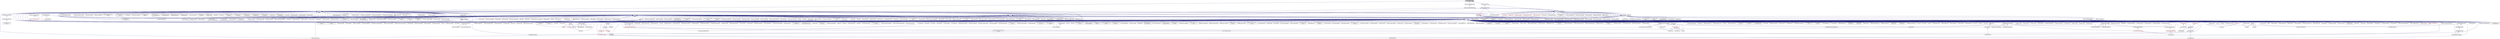 digraph "make_continuation.hpp"
{
  edge [fontname="Helvetica",fontsize="10",labelfontname="Helvetica",labelfontsize="10"];
  node [fontname="Helvetica",fontsize="10",shape=record];
  Node337 [label="make_continuation.hpp",height=0.2,width=0.4,color="black", fillcolor="grey75", style="filled", fontcolor="black"];
  Node337 -> Node338 [dir="back",color="midnightblue",fontsize="10",style="solid",fontname="Helvetica"];
  Node338 [label="actions.hpp",height=0.2,width=0.4,color="black", fillcolor="white", style="filled",URL="$d4/dad/actions_8hpp.html"];
  Node338 -> Node339 [dir="back",color="midnightblue",fontsize="10",style="solid",fontname="Helvetica"];
  Node339 [label="1d_stencil_4_throttle.cpp",height=0.2,width=0.4,color="black", fillcolor="white", style="filled",URL="$d6/de5/1d__stencil__4__throttle_8cpp.html"];
  Node338 -> Node340 [dir="back",color="midnightblue",fontsize="10",style="solid",fontname="Helvetica"];
  Node340 [label="template_accumulator.hpp",height=0.2,width=0.4,color="black", fillcolor="white", style="filled",URL="$d0/d3f/server_2template__accumulator_8hpp.html"];
  Node340 -> Node341 [dir="back",color="midnightblue",fontsize="10",style="solid",fontname="Helvetica"];
  Node341 [label="template_accumulator.hpp",height=0.2,width=0.4,color="black", fillcolor="white", style="filled",URL="$dd/da9/template__accumulator_8hpp.html"];
  Node341 -> Node342 [dir="back",color="midnightblue",fontsize="10",style="solid",fontname="Helvetica"];
  Node342 [label="template_accumulator\l_client.cpp",height=0.2,width=0.4,color="black", fillcolor="white", style="filled",URL="$df/d93/template__accumulator__client_8cpp.html"];
  Node338 -> Node343 [dir="back",color="midnightblue",fontsize="10",style="solid",fontname="Helvetica"];
  Node343 [label="template_function_accumulator\l_client.cpp",height=0.2,width=0.4,color="black", fillcolor="white", style="filled",URL="$d0/dc6/template__function__accumulator__client_8cpp.html"];
  Node338 -> Node344 [dir="back",color="midnightblue",fontsize="10",style="solid",fontname="Helvetica"];
  Node344 [label="allgather_and_gate.hpp",height=0.2,width=0.4,color="black", fillcolor="white", style="filled",URL="$d9/dbb/allgather__and__gate_8hpp.html"];
  Node344 -> Node345 [dir="back",color="midnightblue",fontsize="10",style="solid",fontname="Helvetica"];
  Node345 [label="allgather_module.cpp",height=0.2,width=0.4,color="black", fillcolor="white", style="filled",URL="$df/de4/allgather__module_8cpp.html"];
  Node344 -> Node346 [dir="back",color="midnightblue",fontsize="10",style="solid",fontname="Helvetica"];
  Node346 [label="allgather_and_gate.cpp",height=0.2,width=0.4,color="black", fillcolor="white", style="filled",URL="$d1/d56/allgather__and__gate_8cpp.html"];
  Node344 -> Node347 [dir="back",color="midnightblue",fontsize="10",style="solid",fontname="Helvetica"];
  Node347 [label="ag_client.cpp",height=0.2,width=0.4,color="black", fillcolor="white", style="filled",URL="$d4/d5d/ag__client_8cpp.html"];
  Node338 -> Node348 [dir="back",color="midnightblue",fontsize="10",style="solid",fontname="Helvetica"];
  Node348 [label="apex_balance.cpp",height=0.2,width=0.4,color="black", fillcolor="white", style="filled",URL="$d4/d8e/apex__balance_8cpp.html"];
  Node338 -> Node349 [dir="back",color="midnightblue",fontsize="10",style="solid",fontname="Helvetica"];
  Node349 [label="apex_fibonacci.cpp",height=0.2,width=0.4,color="black", fillcolor="white", style="filled",URL="$de/de1/apex__fibonacci_8cpp.html"];
  Node338 -> Node350 [dir="back",color="midnightblue",fontsize="10",style="solid",fontname="Helvetica"];
  Node350 [label="apex_policy_engine\l_active_thread_count.cpp",height=0.2,width=0.4,color="black", fillcolor="white", style="filled",URL="$d5/d01/apex__policy__engine__active__thread__count_8cpp.html"];
  Node338 -> Node351 [dir="back",color="midnightblue",fontsize="10",style="solid",fontname="Helvetica"];
  Node351 [label="apex_policy_engine\l_events.cpp",height=0.2,width=0.4,color="black", fillcolor="white", style="filled",URL="$df/d0f/apex__policy__engine__events_8cpp.html"];
  Node338 -> Node352 [dir="back",color="midnightblue",fontsize="10",style="solid",fontname="Helvetica"];
  Node352 [label="apex_policy_engine\l_periodic.cpp",height=0.2,width=0.4,color="black", fillcolor="white", style="filled",URL="$d5/d7b/apex__policy__engine__periodic_8cpp.html"];
  Node338 -> Node353 [dir="back",color="midnightblue",fontsize="10",style="solid",fontname="Helvetica"];
  Node353 [label="async_io_action.cpp",height=0.2,width=0.4,color="black", fillcolor="white", style="filled",URL="$d3/df5/async__io__action_8cpp.html"];
  Node338 -> Node354 [dir="back",color="midnightblue",fontsize="10",style="solid",fontname="Helvetica"];
  Node354 [label="cancelable_action.hpp",height=0.2,width=0.4,color="black", fillcolor="white", style="filled",URL="$d5/d4d/server_2cancelable__action_8hpp.html"];
  Node354 -> Node355 [dir="back",color="midnightblue",fontsize="10",style="solid",fontname="Helvetica"];
  Node355 [label="cancelable_action.cpp",height=0.2,width=0.4,color="black", fillcolor="white", style="filled",URL="$d5/d0c/cancelable__action_8cpp.html"];
  Node354 -> Node356 [dir="back",color="midnightblue",fontsize="10",style="solid",fontname="Helvetica"];
  Node356 [label="cancelable_action.hpp",height=0.2,width=0.4,color="black", fillcolor="white", style="filled",URL="$d0/da3/stubs_2cancelable__action_8hpp.html"];
  Node356 -> Node357 [dir="back",color="midnightblue",fontsize="10",style="solid",fontname="Helvetica"];
  Node357 [label="cancelable_action.hpp",height=0.2,width=0.4,color="black", fillcolor="white", style="filled",URL="$d6/d28/cancelable__action_8hpp.html"];
  Node357 -> Node358 [dir="back",color="midnightblue",fontsize="10",style="solid",fontname="Helvetica"];
  Node358 [label="cancelable_action_client.cpp",height=0.2,width=0.4,color="black", fillcolor="white", style="filled",URL="$d1/db8/cancelable__action__client_8cpp.html"];
  Node338 -> Node359 [dir="back",color="midnightblue",fontsize="10",style="solid",fontname="Helvetica"];
  Node359 [label="hello_world_component.hpp",height=0.2,width=0.4,color="black", fillcolor="white", style="filled",URL="$df/df0/hello__world__component_8hpp.html"];
  Node359 -> Node360 [dir="back",color="midnightblue",fontsize="10",style="solid",fontname="Helvetica"];
  Node360 [label="hello_world_client.cpp",height=0.2,width=0.4,color="black", fillcolor="white", style="filled",URL="$d5/da6/hello__world__client_8cpp.html"];
  Node359 -> Node361 [dir="back",color="midnightblue",fontsize="10",style="solid",fontname="Helvetica"];
  Node361 [label="hello_world_component.cpp",height=0.2,width=0.4,color="black", fillcolor="white", style="filled",URL="$d8/daa/hello__world__component_8cpp.html"];
  Node338 -> Node362 [dir="back",color="midnightblue",fontsize="10",style="solid",fontname="Helvetica"];
  Node362 [label="interpolate1d_client.cpp",height=0.2,width=0.4,color="black", fillcolor="white", style="filled",URL="$d4/da6/interpolate1d__client_8cpp.html"];
  Node338 -> Node363 [dir="back",color="midnightblue",fontsize="10",style="solid",fontname="Helvetica"];
  Node363 [label="component_ctors.cpp",height=0.2,width=0.4,color="black", fillcolor="white", style="filled",URL="$d3/d2a/component__ctors_8cpp.html"];
  Node338 -> Node364 [dir="back",color="midnightblue",fontsize="10",style="solid",fontname="Helvetica"];
  Node364 [label="component_in_executable.cpp",height=0.2,width=0.4,color="black", fillcolor="white", style="filled",URL="$d8/d4b/component__in__executable_8cpp.html"];
  Node338 -> Node365 [dir="back",color="midnightblue",fontsize="10",style="solid",fontname="Helvetica"];
  Node365 [label="component_inheritance.cpp",height=0.2,width=0.4,color="black", fillcolor="white", style="filled",URL="$d8/d55/component__inheritance_8cpp.html"];
  Node338 -> Node366 [dir="back",color="midnightblue",fontsize="10",style="solid",fontname="Helvetica"];
  Node366 [label="component_with_executor.cpp",height=0.2,width=0.4,color="black", fillcolor="white", style="filled",URL="$d4/d20/component__with__executor_8cpp.html"];
  Node338 -> Node367 [dir="back",color="midnightblue",fontsize="10",style="solid",fontname="Helvetica"];
  Node367 [label="factorial.cpp",height=0.2,width=0.4,color="black", fillcolor="white", style="filled",URL="$d9/d00/factorial_8cpp.html"];
  Node338 -> Node368 [dir="back",color="midnightblue",fontsize="10",style="solid",fontname="Helvetica"];
  Node368 [label="fibonacci.cpp",height=0.2,width=0.4,color="black", fillcolor="white", style="filled",URL="$d9/d89/fibonacci_8cpp.html"];
  Node338 -> Node369 [dir="back",color="midnightblue",fontsize="10",style="solid",fontname="Helvetica"];
  Node369 [label="fibonacci_await.cpp",height=0.2,width=0.4,color="black", fillcolor="white", style="filled",URL="$dc/d1c/fibonacci__await_8cpp.html"];
  Node338 -> Node370 [dir="back",color="midnightblue",fontsize="10",style="solid",fontname="Helvetica"];
  Node370 [label="fibonacci_dataflow.cpp",height=0.2,width=0.4,color="black", fillcolor="white", style="filled",URL="$df/d3d/fibonacci__dataflow_8cpp.html"];
  Node338 -> Node371 [dir="back",color="midnightblue",fontsize="10",style="solid",fontname="Helvetica"];
  Node371 [label="fibonacci_futures.cpp",height=0.2,width=0.4,color="black", fillcolor="white", style="filled",URL="$d6/de3/fibonacci__futures_8cpp.html"];
  Node338 -> Node372 [dir="back",color="midnightblue",fontsize="10",style="solid",fontname="Helvetica"];
  Node372 [label="fibonacci_futures_distributed.cpp",height=0.2,width=0.4,color="black", fillcolor="white", style="filled",URL="$d1/dc9/fibonacci__futures__distributed_8cpp.html"];
  Node338 -> Node373 [dir="back",color="midnightblue",fontsize="10",style="solid",fontname="Helvetica"];
  Node373 [label="fibonacci_one.cpp",height=0.2,width=0.4,color="black", fillcolor="white", style="filled",URL="$d8/d78/fibonacci__one_8cpp.html"];
  Node338 -> Node374 [dir="back",color="midnightblue",fontsize="10",style="solid",fontname="Helvetica"];
  Node374 [label="fractals.cpp",height=0.2,width=0.4,color="black", fillcolor="white", style="filled",URL="$d8/d58/fractals_8cpp.html"];
  Node338 -> Node375 [dir="back",color="midnightblue",fontsize="10",style="solid",fontname="Helvetica"];
  Node375 [label="fractals_executor.cpp",height=0.2,width=0.4,color="black", fillcolor="white", style="filled",URL="$d9/da9/fractals__executor_8cpp.html"];
  Node338 -> Node376 [dir="back",color="midnightblue",fontsize="10",style="solid",fontname="Helvetica"];
  Node376 [label="fractals_struct.cpp",height=0.2,width=0.4,color="black", fillcolor="white", style="filled",URL="$d8/d2f/fractals__struct_8cpp.html"];
  Node338 -> Node377 [dir="back",color="midnightblue",fontsize="10",style="solid",fontname="Helvetica"];
  Node377 [label="hello_world.cpp",height=0.2,width=0.4,color="black", fillcolor="white", style="filled",URL="$d0/d67/hello__world_8cpp.html"];
  Node338 -> Node378 [dir="back",color="midnightblue",fontsize="10",style="solid",fontname="Helvetica"];
  Node378 [label="pingpong.cpp",height=0.2,width=0.4,color="black", fillcolor="white", style="filled",URL="$dd/d4d/pingpong_8cpp.html"];
  Node338 -> Node379 [dir="back",color="midnightblue",fontsize="10",style="solid",fontname="Helvetica"];
  Node379 [label="print_to_console.cpp",height=0.2,width=0.4,color="black", fillcolor="white", style="filled",URL="$d7/de6/print__to__console_8cpp.html"];
  Node338 -> Node380 [dir="back",color="midnightblue",fontsize="10",style="solid",fontname="Helvetica"];
  Node380 [label="sierpinski.cpp",height=0.2,width=0.4,color="black", fillcolor="white", style="filled",URL="$d3/d7e/sierpinski_8cpp.html"];
  Node338 -> Node381 [dir="back",color="midnightblue",fontsize="10",style="solid",fontname="Helvetica"];
  Node381 [label="sheneos_compare.cpp",height=0.2,width=0.4,color="black", fillcolor="white", style="filled",URL="$dc/d11/sheneos__compare_8cpp.html"];
  Node338 -> Node382 [dir="back",color="midnightblue",fontsize="10",style="solid",fontname="Helvetica"];
  Node382 [label="spell_check_file.cpp",height=0.2,width=0.4,color="black", fillcolor="white", style="filled",URL="$df/df7/spell__check__file_8cpp.html"];
  Node338 -> Node383 [dir="back",color="midnightblue",fontsize="10",style="solid",fontname="Helvetica"];
  Node383 [label="spell_check_simple.cpp",height=0.2,width=0.4,color="black", fillcolor="white", style="filled",URL="$dd/d54/spell__check__simple_8cpp.html"];
  Node338 -> Node384 [dir="back",color="midnightblue",fontsize="10",style="solid",fontname="Helvetica"];
  Node384 [label="simple_central_tuplespace\l_client.cpp",height=0.2,width=0.4,color="black", fillcolor="white", style="filled",URL="$d1/d7b/simple__central__tuplespace__client_8cpp.html"];
  Node338 -> Node385 [dir="back",color="midnightblue",fontsize="10",style="solid",fontname="Helvetica"];
  Node385 [label="lcos.hpp",height=0.2,width=0.4,color="black", fillcolor="white", style="filled",URL="$d5/deb/lcos_8hpp.html"];
  Node385 -> Node346 [dir="back",color="midnightblue",fontsize="10",style="solid",fontname="Helvetica"];
  Node385 -> Node348 [dir="back",color="midnightblue",fontsize="10",style="solid",fontname="Helvetica"];
  Node385 -> Node350 [dir="back",color="midnightblue",fontsize="10",style="solid",fontname="Helvetica"];
  Node385 -> Node351 [dir="back",color="midnightblue",fontsize="10",style="solid",fontname="Helvetica"];
  Node385 -> Node352 [dir="back",color="midnightblue",fontsize="10",style="solid",fontname="Helvetica"];
  Node385 -> Node386 [dir="back",color="midnightblue",fontsize="10",style="solid",fontname="Helvetica"];
  Node386 [label="heartbeat.cpp",height=0.2,width=0.4,color="black", fillcolor="white", style="filled",URL="$d8/d98/heartbeat_8cpp.html"];
  Node385 -> Node359 [dir="back",color="midnightblue",fontsize="10",style="solid",fontname="Helvetica"];
  Node385 -> Node387 [dir="back",color="midnightblue",fontsize="10",style="solid",fontname="Helvetica"];
  Node387 [label="row.hpp",height=0.2,width=0.4,color="black", fillcolor="white", style="filled",URL="$dc/d69/row_8hpp.html"];
  Node387 -> Node388 [dir="back",color="midnightblue",fontsize="10",style="solid",fontname="Helvetica"];
  Node388 [label="grid.hpp",height=0.2,width=0.4,color="red", fillcolor="white", style="filled",URL="$dc/d8a/grid_8hpp.html"];
  Node388 -> Node389 [dir="back",color="midnightblue",fontsize="10",style="solid",fontname="Helvetica"];
  Node389 [label="jacobi.cpp",height=0.2,width=0.4,color="black", fillcolor="white", style="filled",URL="$d2/d27/jacobi_8cpp.html"];
  Node388 -> Node390 [dir="back",color="midnightblue",fontsize="10",style="solid",fontname="Helvetica"];
  Node390 [label="solver.hpp",height=0.2,width=0.4,color="red", fillcolor="white", style="filled",URL="$db/d9a/server_2solver_8hpp.html"];
  Node390 -> Node392 [dir="back",color="midnightblue",fontsize="10",style="solid",fontname="Helvetica"];
  Node392 [label="solver.cpp",height=0.2,width=0.4,color="black", fillcolor="white", style="filled",URL="$d6/d94/solver_8cpp.html"];
  Node388 -> Node393 [dir="back",color="midnightblue",fontsize="10",style="solid",fontname="Helvetica"];
  Node393 [label="grid.cpp",height=0.2,width=0.4,color="black", fillcolor="white", style="filled",URL="$d6/d1b/jacobi__component_2grid_8cpp.html"];
  Node387 -> Node394 [dir="back",color="midnightblue",fontsize="10",style="solid",fontname="Helvetica"];
  Node394 [label="stencil_iterator.hpp",height=0.2,width=0.4,color="black", fillcolor="white", style="filled",URL="$dc/d5c/server_2stencil__iterator_8hpp.html"];
  Node394 -> Node390 [dir="back",color="midnightblue",fontsize="10",style="solid",fontname="Helvetica"];
  Node394 -> Node395 [dir="back",color="midnightblue",fontsize="10",style="solid",fontname="Helvetica"];
  Node395 [label="stencil_iterator.cpp",height=0.2,width=0.4,color="black", fillcolor="white", style="filled",URL="$d6/de1/server_2stencil__iterator_8cpp.html"];
  Node394 -> Node396 [dir="back",color="midnightblue",fontsize="10",style="solid",fontname="Helvetica"];
  Node396 [label="stencil_iterator.cpp",height=0.2,width=0.4,color="black", fillcolor="white", style="filled",URL="$d7/d71/stencil__iterator_8cpp.html"];
  Node387 -> Node393 [dir="back",color="midnightblue",fontsize="10",style="solid",fontname="Helvetica"];
  Node385 -> Node397 [dir="back",color="midnightblue",fontsize="10",style="solid",fontname="Helvetica"];
  Node397 [label="stencil_iterator.hpp",height=0.2,width=0.4,color="black", fillcolor="white", style="filled",URL="$d4/dc8/stencil__iterator_8hpp.html"];
  Node397 -> Node390 [dir="back",color="midnightblue",fontsize="10",style="solid",fontname="Helvetica"];
  Node397 -> Node394 [dir="back",color="midnightblue",fontsize="10",style="solid",fontname="Helvetica"];
  Node397 -> Node396 [dir="back",color="midnightblue",fontsize="10",style="solid",fontname="Helvetica"];
  Node385 -> Node394 [dir="back",color="midnightblue",fontsize="10",style="solid",fontname="Helvetica"];
  Node385 -> Node398 [dir="back",color="midnightblue",fontsize="10",style="solid",fontname="Helvetica"];
  Node398 [label="jacobi_hpx.cpp",height=0.2,width=0.4,color="black", fillcolor="white", style="filled",URL="$d8/d72/jacobi__hpx_8cpp.html"];
  Node385 -> Node399 [dir="back",color="midnightblue",fontsize="10",style="solid",fontname="Helvetica"];
  Node399 [label="jacobi_nonuniform_hpx.cpp",height=0.2,width=0.4,color="black", fillcolor="white", style="filled",URL="$de/d56/jacobi__nonuniform__hpx_8cpp.html"];
  Node385 -> Node400 [dir="back",color="midnightblue",fontsize="10",style="solid",fontname="Helvetica"];
  Node400 [label="enumerate_threads.cpp",height=0.2,width=0.4,color="black", fillcolor="white", style="filled",URL="$d3/dd4/enumerate__threads_8cpp.html"];
  Node385 -> Node369 [dir="back",color="midnightblue",fontsize="10",style="solid",fontname="Helvetica"];
  Node385 -> Node370 [dir="back",color="midnightblue",fontsize="10",style="solid",fontname="Helvetica"];
  Node385 -> Node371 [dir="back",color="midnightblue",fontsize="10",style="solid",fontname="Helvetica"];
  Node385 -> Node372 [dir="back",color="midnightblue",fontsize="10",style="solid",fontname="Helvetica"];
  Node385 -> Node374 [dir="back",color="midnightblue",fontsize="10",style="solid",fontname="Helvetica"];
  Node385 -> Node375 [dir="back",color="midnightblue",fontsize="10",style="solid",fontname="Helvetica"];
  Node385 -> Node376 [dir="back",color="midnightblue",fontsize="10",style="solid",fontname="Helvetica"];
  Node385 -> Node377 [dir="back",color="midnightblue",fontsize="10",style="solid",fontname="Helvetica"];
  Node385 -> Node401 [dir="back",color="midnightblue",fontsize="10",style="solid",fontname="Helvetica"];
  Node401 [label="latch_local.cpp",height=0.2,width=0.4,color="black", fillcolor="white", style="filled",URL="$dd/dd3/latch__local_8cpp.html"];
  Node385 -> Node402 [dir="back",color="midnightblue",fontsize="10",style="solid",fontname="Helvetica"];
  Node402 [label="latch_remote.cpp",height=0.2,width=0.4,color="black", fillcolor="white", style="filled",URL="$df/d59/latch__remote_8cpp.html"];
  Node385 -> Node403 [dir="back",color="midnightblue",fontsize="10",style="solid",fontname="Helvetica"];
  Node403 [label="local_channel.cpp",height=0.2,width=0.4,color="black", fillcolor="white", style="filled",URL="$d0/d3e/local__channel_8cpp.html"];
  Node385 -> Node378 [dir="back",color="midnightblue",fontsize="10",style="solid",fontname="Helvetica"];
  Node385 -> Node404 [dir="back",color="midnightblue",fontsize="10",style="solid",fontname="Helvetica"];
  Node404 [label="shared_mutex.cpp",height=0.2,width=0.4,color="black", fillcolor="white", style="filled",URL="$da/d0b/shared__mutex_8cpp.html"];
  Node385 -> Node405 [dir="back",color="midnightblue",fontsize="10",style="solid",fontname="Helvetica"];
  Node405 [label="wait_composition.cpp",height=0.2,width=0.4,color="black", fillcolor="white", style="filled",URL="$d6/d13/wait__composition_8cpp.html"];
  Node385 -> Node381 [dir="back",color="midnightblue",fontsize="10",style="solid",fontname="Helvetica"];
  Node385 -> Node382 [dir="back",color="midnightblue",fontsize="10",style="solid",fontname="Helvetica"];
  Node385 -> Node383 [dir="back",color="midnightblue",fontsize="10",style="solid",fontname="Helvetica"];
  Node385 -> Node384 [dir="back",color="midnightblue",fontsize="10",style="solid",fontname="Helvetica"];
  Node385 -> Node406 [dir="back",color="midnightblue",fontsize="10",style="solid",fontname="Helvetica"];
  Node406 [label="hpx.hpp",height=0.2,width=0.4,color="red", fillcolor="white", style="filled",URL="$d0/daa/hpx_8hpp.html"];
  Node406 -> Node407 [dir="back",color="midnightblue",fontsize="10",style="solid",fontname="Helvetica"];
  Node407 [label="1d_stencil_1.cpp",height=0.2,width=0.4,color="black", fillcolor="white", style="filled",URL="$d2/db1/1d__stencil__1_8cpp.html"];
  Node406 -> Node408 [dir="back",color="midnightblue",fontsize="10",style="solid",fontname="Helvetica"];
  Node408 [label="1d_stencil_2.cpp",height=0.2,width=0.4,color="black", fillcolor="white", style="filled",URL="$d3/dd1/1d__stencil__2_8cpp.html"];
  Node406 -> Node409 [dir="back",color="midnightblue",fontsize="10",style="solid",fontname="Helvetica"];
  Node409 [label="1d_stencil_3.cpp",height=0.2,width=0.4,color="black", fillcolor="white", style="filled",URL="$db/d19/1d__stencil__3_8cpp.html"];
  Node406 -> Node410 [dir="back",color="midnightblue",fontsize="10",style="solid",fontname="Helvetica"];
  Node410 [label="1d_stencil_4.cpp",height=0.2,width=0.4,color="black", fillcolor="white", style="filled",URL="$d1/d7d/1d__stencil__4_8cpp.html"];
  Node406 -> Node411 [dir="back",color="midnightblue",fontsize="10",style="solid",fontname="Helvetica"];
  Node411 [label="1d_stencil_4_parallel.cpp",height=0.2,width=0.4,color="black", fillcolor="white", style="filled",URL="$d6/d05/1d__stencil__4__parallel_8cpp.html"];
  Node406 -> Node412 [dir="back",color="midnightblue",fontsize="10",style="solid",fontname="Helvetica"];
  Node412 [label="1d_stencil_4_repart.cpp",height=0.2,width=0.4,color="black", fillcolor="white", style="filled",URL="$d0/d6b/1d__stencil__4__repart_8cpp.html"];
  Node406 -> Node339 [dir="back",color="midnightblue",fontsize="10",style="solid",fontname="Helvetica"];
  Node406 -> Node413 [dir="back",color="midnightblue",fontsize="10",style="solid",fontname="Helvetica"];
  Node413 [label="1d_stencil_5.cpp",height=0.2,width=0.4,color="black", fillcolor="white", style="filled",URL="$d7/d2a/1d__stencil__5_8cpp.html"];
  Node406 -> Node414 [dir="back",color="midnightblue",fontsize="10",style="solid",fontname="Helvetica"];
  Node414 [label="1d_stencil_6.cpp",height=0.2,width=0.4,color="black", fillcolor="white", style="filled",URL="$db/de7/1d__stencil__6_8cpp.html"];
  Node406 -> Node415 [dir="back",color="midnightblue",fontsize="10",style="solid",fontname="Helvetica"];
  Node415 [label="1d_stencil_7.cpp",height=0.2,width=0.4,color="black", fillcolor="white", style="filled",URL="$d4/d5a/1d__stencil__7_8cpp.html"];
  Node406 -> Node416 [dir="back",color="midnightblue",fontsize="10",style="solid",fontname="Helvetica"];
  Node416 [label="1d_stencil_8.cpp",height=0.2,width=0.4,color="black", fillcolor="white", style="filled",URL="$df/de0/1d__stencil__8_8cpp.html"];
  Node406 -> Node417 [dir="back",color="midnightblue",fontsize="10",style="solid",fontname="Helvetica"];
  Node417 [label="accumulator.cpp",height=0.2,width=0.4,color="black", fillcolor="white", style="filled",URL="$d1/d81/accumulator_8cpp.html"];
  Node406 -> Node418 [dir="back",color="midnightblue",fontsize="10",style="solid",fontname="Helvetica"];
  Node418 [label="accumulator.hpp",height=0.2,width=0.4,color="red", fillcolor="white", style="filled",URL="$d4/d9d/server_2accumulator_8hpp.html"];
  Node418 -> Node417 [dir="back",color="midnightblue",fontsize="10",style="solid",fontname="Helvetica"];
  Node406 -> Node421 [dir="back",color="midnightblue",fontsize="10",style="solid",fontname="Helvetica"];
  Node421 [label="template_function_accumulator.hpp",height=0.2,width=0.4,color="black", fillcolor="white", style="filled",URL="$d7/da6/server_2template__function__accumulator_8hpp.html"];
  Node421 -> Node422 [dir="back",color="midnightblue",fontsize="10",style="solid",fontname="Helvetica"];
  Node422 [label="template_function_accumulator.cpp",height=0.2,width=0.4,color="black", fillcolor="white", style="filled",URL="$d5/d02/template__function__accumulator_8cpp.html"];
  Node421 -> Node423 [dir="back",color="midnightblue",fontsize="10",style="solid",fontname="Helvetica"];
  Node423 [label="template_function_accumulator.hpp",height=0.2,width=0.4,color="black", fillcolor="white", style="filled",URL="$d3/de9/template__function__accumulator_8hpp.html"];
  Node423 -> Node343 [dir="back",color="midnightblue",fontsize="10",style="solid",fontname="Helvetica"];
  Node406 -> Node424 [dir="back",color="midnightblue",fontsize="10",style="solid",fontname="Helvetica"];
  Node424 [label="template_accumulator.cpp",height=0.2,width=0.4,color="black", fillcolor="white", style="filled",URL="$d0/d4a/template__accumulator_8cpp.html"];
  Node406 -> Node422 [dir="back",color="midnightblue",fontsize="10",style="solid",fontname="Helvetica"];
  Node406 -> Node423 [dir="back",color="midnightblue",fontsize="10",style="solid",fontname="Helvetica"];
  Node406 -> Node345 [dir="back",color="midnightblue",fontsize="10",style="solid",fontname="Helvetica"];
  Node406 -> Node425 [dir="back",color="midnightblue",fontsize="10",style="solid",fontname="Helvetica"];
  Node425 [label="allgather.cpp",height=0.2,width=0.4,color="black", fillcolor="white", style="filled",URL="$d7/d06/allgather_8cpp.html"];
  Node406 -> Node346 [dir="back",color="midnightblue",fontsize="10",style="solid",fontname="Helvetica"];
  Node406 -> Node347 [dir="back",color="midnightblue",fontsize="10",style="solid",fontname="Helvetica"];
  Node406 -> Node426 [dir="back",color="midnightblue",fontsize="10",style="solid",fontname="Helvetica"];
  Node426 [label="hpx_thread_phase.cpp",height=0.2,width=0.4,color="black", fillcolor="white", style="filled",URL="$d5/dca/hpx__thread__phase_8cpp.html"];
  Node406 -> Node427 [dir="back",color="midnightblue",fontsize="10",style="solid",fontname="Helvetica"];
  Node427 [label="os_thread_num.cpp",height=0.2,width=0.4,color="black", fillcolor="white", style="filled",URL="$d2/dfb/os__thread__num_8cpp.html"];
  Node406 -> Node355 [dir="back",color="midnightblue",fontsize="10",style="solid",fontname="Helvetica"];
  Node406 -> Node354 [dir="back",color="midnightblue",fontsize="10",style="solid",fontname="Helvetica"];
  Node406 -> Node356 [dir="back",color="midnightblue",fontsize="10",style="solid",fontname="Helvetica"];
  Node406 -> Node358 [dir="back",color="midnightblue",fontsize="10",style="solid",fontname="Helvetica"];
  Node406 -> Node428 [dir="back",color="midnightblue",fontsize="10",style="solid",fontname="Helvetica"];
  Node428 [label="cublas_matmul.cpp",height=0.2,width=0.4,color="black", fillcolor="white", style="filled",URL="$dd/d84/cublas__matmul_8cpp.html"];
  Node406 -> Node429 [dir="back",color="midnightblue",fontsize="10",style="solid",fontname="Helvetica"];
  Node429 [label="win_perf_counters.cpp",height=0.2,width=0.4,color="black", fillcolor="white", style="filled",URL="$d8/d11/win__perf__counters_8cpp.html"];
  Node406 -> Node430 [dir="back",color="midnightblue",fontsize="10",style="solid",fontname="Helvetica"];
  Node430 [label="win_perf_counters.hpp",height=0.2,width=0.4,color="black", fillcolor="white", style="filled",URL="$d5/da7/win__perf__counters_8hpp.html"];
  Node406 -> Node359 [dir="back",color="midnightblue",fontsize="10",style="solid",fontname="Helvetica"];
  Node406 -> Node431 [dir="back",color="midnightblue",fontsize="10",style="solid",fontname="Helvetica"];
  Node431 [label="interpolate1d.cpp",height=0.2,width=0.4,color="black", fillcolor="white", style="filled",URL="$d0/d05/interpolate1d_8cpp.html"];
  Node406 -> Node432 [dir="back",color="midnightblue",fontsize="10",style="solid",fontname="Helvetica"];
  Node432 [label="partition.hpp",height=0.2,width=0.4,color="black", fillcolor="white", style="filled",URL="$d0/d7a/examples_2interpolate1d_2interpolate1d_2partition_8hpp.html"];
  Node432 -> Node431 [dir="back",color="midnightblue",fontsize="10",style="solid",fontname="Helvetica"];
  Node432 -> Node433 [dir="back",color="midnightblue",fontsize="10",style="solid",fontname="Helvetica"];
  Node433 [label="interpolate1d.hpp",height=0.2,width=0.4,color="black", fillcolor="white", style="filled",URL="$d4/dc7/interpolate1d_8hpp.html"];
  Node433 -> Node431 [dir="back",color="midnightblue",fontsize="10",style="solid",fontname="Helvetica"];
  Node433 -> Node362 [dir="back",color="midnightblue",fontsize="10",style="solid",fontname="Helvetica"];
  Node406 -> Node434 [dir="back",color="midnightblue",fontsize="10",style="solid",fontname="Helvetica"];
  Node434 [label="partition.hpp",height=0.2,width=0.4,color="black", fillcolor="white", style="filled",URL="$d0/dff/examples_2interpolate1d_2interpolate1d_2server_2partition_8hpp.html"];
  Node434 -> Node432 [dir="back",color="midnightblue",fontsize="10",style="solid",fontname="Helvetica"];
  Node434 -> Node435 [dir="back",color="midnightblue",fontsize="10",style="solid",fontname="Helvetica"];
  Node435 [label="partition.cpp",height=0.2,width=0.4,color="black", fillcolor="white", style="filled",URL="$d0/d4f/examples_2interpolate1d_2interpolate1d_2server_2partition_8cpp.html"];
  Node406 -> Node433 [dir="back",color="midnightblue",fontsize="10",style="solid",fontname="Helvetica"];
  Node406 -> Node436 [dir="back",color="midnightblue",fontsize="10",style="solid",fontname="Helvetica"];
  Node436 [label="read_values.cpp",height=0.2,width=0.4,color="black", fillcolor="white", style="filled",URL="$d0/d8c/interpolate1d_2interpolate1d_2read__values_8cpp.html"];
  Node406 -> Node435 [dir="back",color="midnightblue",fontsize="10",style="solid",fontname="Helvetica"];
  Node406 -> Node389 [dir="back",color="midnightblue",fontsize="10",style="solid",fontname="Helvetica"];
  Node406 -> Node393 [dir="back",color="midnightblue",fontsize="10",style="solid",fontname="Helvetica"];
  Node406 -> Node437 [dir="back",color="midnightblue",fontsize="10",style="solid",fontname="Helvetica"];
  Node437 [label="row.cpp",height=0.2,width=0.4,color="black", fillcolor="white", style="filled",URL="$d3/d86/server_2row_8cpp.html"];
  Node406 -> Node392 [dir="back",color="midnightblue",fontsize="10",style="solid",fontname="Helvetica"];
  Node406 -> Node395 [dir="back",color="midnightblue",fontsize="10",style="solid",fontname="Helvetica"];
  Node406 -> Node396 [dir="back",color="midnightblue",fontsize="10",style="solid",fontname="Helvetica"];
  Node406 -> Node438 [dir="back",color="midnightblue",fontsize="10",style="solid",fontname="Helvetica"];
  Node438 [label="jacobi.cpp",height=0.2,width=0.4,color="black", fillcolor="white", style="filled",URL="$d3/d44/smp_2jacobi_8cpp.html"];
  Node406 -> Node398 [dir="back",color="midnightblue",fontsize="10",style="solid",fontname="Helvetica"];
  Node406 -> Node439 [dir="back",color="midnightblue",fontsize="10",style="solid",fontname="Helvetica"];
  Node439 [label="jacobi_nonuniform.cpp",height=0.2,width=0.4,color="black", fillcolor="white", style="filled",URL="$dd/ddc/jacobi__nonuniform_8cpp.html"];
  Node406 -> Node399 [dir="back",color="midnightblue",fontsize="10",style="solid",fontname="Helvetica"];
  Node406 -> Node440 [dir="back",color="midnightblue",fontsize="10",style="solid",fontname="Helvetica"];
  Node440 [label="nqueen.cpp",height=0.2,width=0.4,color="black", fillcolor="white", style="filled",URL="$db/dca/nqueen_8cpp.html"];
  Node406 -> Node441 [dir="back",color="midnightblue",fontsize="10",style="solid",fontname="Helvetica"];
  Node441 [label="nqueen.hpp",height=0.2,width=0.4,color="red", fillcolor="white", style="filled",URL="$de/d58/server_2nqueen_8hpp.html"];
  Node441 -> Node440 [dir="back",color="midnightblue",fontsize="10",style="solid",fontname="Helvetica"];
  Node406 -> Node444 [dir="back",color="midnightblue",fontsize="10",style="solid",fontname="Helvetica"];
  Node444 [label="nqueen_client.cpp",height=0.2,width=0.4,color="black", fillcolor="white", style="filled",URL="$d3/d5e/nqueen__client_8cpp.html"];
  Node406 -> Node445 [dir="back",color="midnightblue",fontsize="10",style="solid",fontname="Helvetica"];
  Node445 [label="sine.cpp",height=0.2,width=0.4,color="black", fillcolor="white", style="filled",URL="$d3/d0d/server_2sine_8cpp.html"];
  Node406 -> Node446 [dir="back",color="midnightblue",fontsize="10",style="solid",fontname="Helvetica"];
  Node446 [label="sine.hpp",height=0.2,width=0.4,color="black", fillcolor="white", style="filled",URL="$d8/dac/sine_8hpp.html"];
  Node446 -> Node445 [dir="back",color="midnightblue",fontsize="10",style="solid",fontname="Helvetica"];
  Node446 -> Node447 [dir="back",color="midnightblue",fontsize="10",style="solid",fontname="Helvetica"];
  Node447 [label="sine.cpp",height=0.2,width=0.4,color="black", fillcolor="white", style="filled",URL="$d5/dd8/sine_8cpp.html"];
  Node406 -> Node447 [dir="back",color="midnightblue",fontsize="10",style="solid",fontname="Helvetica"];
  Node406 -> Node448 [dir="back",color="midnightblue",fontsize="10",style="solid",fontname="Helvetica"];
  Node448 [label="sine_client.cpp",height=0.2,width=0.4,color="black", fillcolor="white", style="filled",URL="$db/d62/sine__client_8cpp.html"];
  Node406 -> Node449 [dir="back",color="midnightblue",fontsize="10",style="solid",fontname="Helvetica"];
  Node449 [label="qt.cpp",height=0.2,width=0.4,color="black", fillcolor="white", style="filled",URL="$df/d90/qt_8cpp.html"];
  Node406 -> Node450 [dir="back",color="midnightblue",fontsize="10",style="solid",fontname="Helvetica"];
  Node450 [label="queue_client.cpp",height=0.2,width=0.4,color="black", fillcolor="white", style="filled",URL="$d7/d96/queue__client_8cpp.html"];
  Node406 -> Node451 [dir="back",color="midnightblue",fontsize="10",style="solid",fontname="Helvetica"];
  Node451 [label="customize_async.cpp",height=0.2,width=0.4,color="black", fillcolor="white", style="filled",URL="$d0/d82/customize__async_8cpp.html"];
  Node406 -> Node452 [dir="back",color="midnightblue",fontsize="10",style="solid",fontname="Helvetica"];
  Node452 [label="data_actions.cpp",height=0.2,width=0.4,color="black", fillcolor="white", style="filled",URL="$dc/d68/data__actions_8cpp.html"];
  Node406 -> Node453 [dir="back",color="midnightblue",fontsize="10",style="solid",fontname="Helvetica"];
  Node453 [label="error_handling.cpp",height=0.2,width=0.4,color="black", fillcolor="white", style="filled",URL="$d9/d96/error__handling_8cpp.html"];
  Node406 -> Node454 [dir="back",color="midnightblue",fontsize="10",style="solid",fontname="Helvetica"];
  Node454 [label="event_synchronization.cpp",height=0.2,width=0.4,color="black", fillcolor="white", style="filled",URL="$d0/d35/event__synchronization_8cpp.html"];
  Node406 -> Node367 [dir="back",color="midnightblue",fontsize="10",style="solid",fontname="Helvetica"];
  Node406 -> Node455 [dir="back",color="midnightblue",fontsize="10",style="solid",fontname="Helvetica"];
  Node455 [label="file_serialization.cpp",height=0.2,width=0.4,color="black", fillcolor="white", style="filled",URL="$de/d58/file__serialization_8cpp.html"];
  Node406 -> Node456 [dir="back",color="midnightblue",fontsize="10",style="solid",fontname="Helvetica"];
  Node456 [label="init_globally.cpp",height=0.2,width=0.4,color="black", fillcolor="white", style="filled",URL="$d6/dad/init__globally_8cpp.html"];
  Node406 -> Node457 [dir="back",color="midnightblue",fontsize="10",style="solid",fontname="Helvetica"];
  Node457 [label="interest_calculator.cpp",height=0.2,width=0.4,color="black", fillcolor="white", style="filled",URL="$d2/d86/interest__calculator_8cpp.html"];
  Node406 -> Node458 [dir="back",color="midnightblue",fontsize="10",style="solid",fontname="Helvetica"];
  Node458 [label="non_atomic_rma.cpp",height=0.2,width=0.4,color="black", fillcolor="white", style="filled",URL="$d7/d8b/non__atomic__rma_8cpp.html"];
  Node406 -> Node459 [dir="back",color="midnightblue",fontsize="10",style="solid",fontname="Helvetica"];
  Node459 [label="partitioned_vector\l_spmd_foreach.cpp",height=0.2,width=0.4,color="black", fillcolor="white", style="filled",URL="$db/d7c/partitioned__vector__spmd__foreach_8cpp.html"];
  Node406 -> Node460 [dir="back",color="midnightblue",fontsize="10",style="solid",fontname="Helvetica"];
  Node460 [label="pipeline1.cpp",height=0.2,width=0.4,color="black", fillcolor="white", style="filled",URL="$d5/d77/pipeline1_8cpp.html"];
  Node406 -> Node461 [dir="back",color="midnightblue",fontsize="10",style="solid",fontname="Helvetica"];
  Node461 [label="quicksort.cpp",height=0.2,width=0.4,color="black", fillcolor="white", style="filled",URL="$d3/d1e/quicksort_8cpp.html"];
  Node406 -> Node462 [dir="back",color="midnightblue",fontsize="10",style="solid",fontname="Helvetica"];
  Node462 [label="receive_buffer.cpp",height=0.2,width=0.4,color="black", fillcolor="white", style="filled",URL="$d7/d10/receive__buffer_8cpp.html"];
  Node406 -> Node463 [dir="back",color="midnightblue",fontsize="10",style="solid",fontname="Helvetica"];
  Node463 [label="safe_object.cpp",height=0.2,width=0.4,color="black", fillcolor="white", style="filled",URL="$dd/d52/safe__object_8cpp.html"];
  Node406 -> Node464 [dir="back",color="midnightblue",fontsize="10",style="solid",fontname="Helvetica"];
  Node464 [label="sort_by_key_demo.cpp",height=0.2,width=0.4,color="black", fillcolor="white", style="filled",URL="$da/d20/sort__by__key__demo_8cpp.html"];
  Node406 -> Node465 [dir="back",color="midnightblue",fontsize="10",style="solid",fontname="Helvetica"];
  Node465 [label="timed_wake.cpp",height=0.2,width=0.4,color="black", fillcolor="white", style="filled",URL="$d8/df9/timed__wake_8cpp.html"];
  Node406 -> Node466 [dir="back",color="midnightblue",fontsize="10",style="solid",fontname="Helvetica"];
  Node466 [label="vector_counting_dotproduct.cpp",height=0.2,width=0.4,color="black", fillcolor="white", style="filled",URL="$df/de9/vector__counting__dotproduct_8cpp.html"];
  Node406 -> Node467 [dir="back",color="midnightblue",fontsize="10",style="solid",fontname="Helvetica"];
  Node467 [label="vector_zip_dotproduct.cpp",height=0.2,width=0.4,color="black", fillcolor="white", style="filled",URL="$dc/d18/vector__zip__dotproduct_8cpp.html"];
  Node406 -> Node468 [dir="back",color="midnightblue",fontsize="10",style="solid",fontname="Helvetica"];
  Node468 [label="zerocopy_rdma.cpp",height=0.2,width=0.4,color="black", fillcolor="white", style="filled",URL="$d1/dad/zerocopy__rdma_8cpp.html"];
  Node406 -> Node469 [dir="back",color="midnightblue",fontsize="10",style="solid",fontname="Helvetica"];
  Node469 [label="random_mem_access.cpp",height=0.2,width=0.4,color="black", fillcolor="white", style="filled",URL="$d1/d51/random__mem__access_8cpp.html"];
  Node406 -> Node470 [dir="back",color="midnightblue",fontsize="10",style="solid",fontname="Helvetica"];
  Node470 [label="random_mem_access.hpp",height=0.2,width=0.4,color="red", fillcolor="white", style="filled",URL="$d0/d19/server_2random__mem__access_8hpp.html"];
  Node470 -> Node469 [dir="back",color="midnightblue",fontsize="10",style="solid",fontname="Helvetica"];
  Node406 -> Node473 [dir="back",color="midnightblue",fontsize="10",style="solid",fontname="Helvetica"];
  Node473 [label="random_mem_access_client.cpp",height=0.2,width=0.4,color="black", fillcolor="white", style="filled",URL="$df/d1b/random__mem__access__client_8cpp.html"];
  Node406 -> Node474 [dir="back",color="midnightblue",fontsize="10",style="solid",fontname="Helvetica"];
  Node474 [label="oversubscribing_resource\l_partitioner.cpp",height=0.2,width=0.4,color="black", fillcolor="white", style="filled",URL="$dd/dee/oversubscribing__resource__partitioner_8cpp.html"];
  Node406 -> Node475 [dir="back",color="midnightblue",fontsize="10",style="solid",fontname="Helvetica"];
  Node475 [label="simple_resource_partitioner.cpp",height=0.2,width=0.4,color="black", fillcolor="white", style="filled",URL="$d5/df9/simple__resource__partitioner_8cpp.html"];
  Node406 -> Node476 [dir="back",color="midnightblue",fontsize="10",style="solid",fontname="Helvetica"];
  Node476 [label="dimension.hpp",height=0.2,width=0.4,color="red", fillcolor="white", style="filled",URL="$d6/d39/sheneos_2sheneos_2dimension_8hpp.html"];
  Node476 -> Node482 [dir="back",color="midnightblue",fontsize="10",style="solid",fontname="Helvetica"];
  Node482 [label="partition3d.hpp",height=0.2,width=0.4,color="black", fillcolor="white", style="filled",URL="$dd/dbf/server_2partition3d_8hpp.html"];
  Node482 -> Node483 [dir="back",color="midnightblue",fontsize="10",style="solid",fontname="Helvetica"];
  Node483 [label="partition3d.hpp",height=0.2,width=0.4,color="black", fillcolor="white", style="filled",URL="$d1/d50/partition3d_8hpp.html"];
  Node483 -> Node479 [dir="back",color="midnightblue",fontsize="10",style="solid",fontname="Helvetica"];
  Node479 [label="interpolator.cpp",height=0.2,width=0.4,color="black", fillcolor="white", style="filled",URL="$d5/d02/interpolator_8cpp.html"];
  Node483 -> Node484 [dir="back",color="midnightblue",fontsize="10",style="solid",fontname="Helvetica"];
  Node484 [label="interpolator.hpp",height=0.2,width=0.4,color="red", fillcolor="white", style="filled",URL="$dc/d3b/interpolator_8hpp.html"];
  Node484 -> Node479 [dir="back",color="midnightblue",fontsize="10",style="solid",fontname="Helvetica"];
  Node484 -> Node381 [dir="back",color="midnightblue",fontsize="10",style="solid",fontname="Helvetica"];
  Node484 -> Node486 [dir="back",color="midnightblue",fontsize="10",style="solid",fontname="Helvetica"];
  Node486 [label="sheneos_test.cpp",height=0.2,width=0.4,color="black", fillcolor="white", style="filled",URL="$d4/d6e/sheneos__test_8cpp.html"];
  Node482 -> Node481 [dir="back",color="midnightblue",fontsize="10",style="solid",fontname="Helvetica"];
  Node481 [label="partition3d.cpp",height=0.2,width=0.4,color="black", fillcolor="white", style="filled",URL="$de/d70/partition3d_8cpp.html"];
  Node406 -> Node479 [dir="back",color="midnightblue",fontsize="10",style="solid",fontname="Helvetica"];
  Node406 -> Node483 [dir="back",color="midnightblue",fontsize="10",style="solid",fontname="Helvetica"];
  Node406 -> Node482 [dir="back",color="midnightblue",fontsize="10",style="solid",fontname="Helvetica"];
  Node406 -> Node484 [dir="back",color="midnightblue",fontsize="10",style="solid",fontname="Helvetica"];
  Node406 -> Node487 [dir="back",color="midnightblue",fontsize="10",style="solid",fontname="Helvetica"];
  Node487 [label="configuration.hpp",height=0.2,width=0.4,color="red", fillcolor="white", style="filled",URL="$dc/d0a/configuration_8hpp.html"];
  Node487 -> Node484 [dir="back",color="midnightblue",fontsize="10",style="solid",fontname="Helvetica"];
  Node406 -> Node480 [dir="back",color="midnightblue",fontsize="10",style="solid",fontname="Helvetica"];
  Node480 [label="read_values.cpp",height=0.2,width=0.4,color="black", fillcolor="white", style="filled",URL="$d7/da4/sheneos_2sheneos_2read__values_8cpp.html"];
  Node406 -> Node481 [dir="back",color="midnightblue",fontsize="10",style="solid",fontname="Helvetica"];
  Node406 -> Node486 [dir="back",color="midnightblue",fontsize="10",style="solid",fontname="Helvetica"];
  Node406 -> Node489 [dir="back",color="midnightblue",fontsize="10",style="solid",fontname="Helvetica"];
  Node489 [label="startup_shutdown.cpp",height=0.2,width=0.4,color="black", fillcolor="white", style="filled",URL="$d3/dfc/server_2startup__shutdown_8cpp.html"];
  Node406 -> Node490 [dir="back",color="midnightblue",fontsize="10",style="solid",fontname="Helvetica"];
  Node490 [label="startup_shutdown.cpp",height=0.2,width=0.4,color="black", fillcolor="white", style="filled",URL="$d0/ddb/startup__shutdown_8cpp.html"];
  Node406 -> Node491 [dir="back",color="midnightblue",fontsize="10",style="solid",fontname="Helvetica"];
  Node491 [label="spin.cpp",height=0.2,width=0.4,color="black", fillcolor="white", style="filled",URL="$d7/df2/spin_8cpp.html"];
  Node406 -> Node492 [dir="back",color="midnightblue",fontsize="10",style="solid",fontname="Helvetica"];
  Node492 [label="throttle.cpp",height=0.2,width=0.4,color="black", fillcolor="white", style="filled",URL="$de/d56/server_2throttle_8cpp.html"];
  Node406 -> Node493 [dir="back",color="midnightblue",fontsize="10",style="solid",fontname="Helvetica"];
  Node493 [label="throttle.hpp",height=0.2,width=0.4,color="black", fillcolor="white", style="filled",URL="$db/dc9/server_2throttle_8hpp.html"];
  Node493 -> Node492 [dir="back",color="midnightblue",fontsize="10",style="solid",fontname="Helvetica"];
  Node493 -> Node494 [dir="back",color="midnightblue",fontsize="10",style="solid",fontname="Helvetica"];
  Node494 [label="throttle.hpp",height=0.2,width=0.4,color="black", fillcolor="white", style="filled",URL="$d5/dec/stubs_2throttle_8hpp.html"];
  Node494 -> Node495 [dir="back",color="midnightblue",fontsize="10",style="solid",fontname="Helvetica"];
  Node495 [label="throttle.hpp",height=0.2,width=0.4,color="red", fillcolor="white", style="filled",URL="$d2/d2e/throttle_8hpp.html"];
  Node495 -> Node496 [dir="back",color="midnightblue",fontsize="10",style="solid",fontname="Helvetica"];
  Node496 [label="throttle.cpp",height=0.2,width=0.4,color="black", fillcolor="white", style="filled",URL="$db/d02/throttle_8cpp.html"];
  Node406 -> Node494 [dir="back",color="midnightblue",fontsize="10",style="solid",fontname="Helvetica"];
  Node406 -> Node496 [dir="back",color="midnightblue",fontsize="10",style="solid",fontname="Helvetica"];
  Node406 -> Node495 [dir="back",color="midnightblue",fontsize="10",style="solid",fontname="Helvetica"];
  Node406 -> Node498 [dir="back",color="midnightblue",fontsize="10",style="solid",fontname="Helvetica"];
  Node498 [label="transpose_await.cpp",height=0.2,width=0.4,color="black", fillcolor="white", style="filled",URL="$de/d68/transpose__await_8cpp.html"];
  Node406 -> Node499 [dir="back",color="midnightblue",fontsize="10",style="solid",fontname="Helvetica"];
  Node499 [label="transpose_block.cpp",height=0.2,width=0.4,color="black", fillcolor="white", style="filled",URL="$d0/de1/transpose__block_8cpp.html"];
  Node406 -> Node500 [dir="back",color="midnightblue",fontsize="10",style="solid",fontname="Helvetica"];
  Node500 [label="transpose_block_numa.cpp",height=0.2,width=0.4,color="black", fillcolor="white", style="filled",URL="$dd/d3b/transpose__block__numa_8cpp.html"];
  Node406 -> Node501 [dir="back",color="midnightblue",fontsize="10",style="solid",fontname="Helvetica"];
  Node501 [label="transpose_serial.cpp",height=0.2,width=0.4,color="black", fillcolor="white", style="filled",URL="$db/d74/transpose__serial_8cpp.html"];
  Node406 -> Node502 [dir="back",color="midnightblue",fontsize="10",style="solid",fontname="Helvetica"];
  Node502 [label="transpose_serial_block.cpp",height=0.2,width=0.4,color="black", fillcolor="white", style="filled",URL="$d8/daa/transpose__serial__block_8cpp.html"];
  Node406 -> Node503 [dir="back",color="midnightblue",fontsize="10",style="solid",fontname="Helvetica"];
  Node503 [label="transpose_serial_vector.cpp",height=0.2,width=0.4,color="black", fillcolor="white", style="filled",URL="$d4/d04/transpose__serial__vector_8cpp.html"];
  Node406 -> Node504 [dir="back",color="midnightblue",fontsize="10",style="solid",fontname="Helvetica"];
  Node504 [label="transpose_smp.cpp",height=0.2,width=0.4,color="black", fillcolor="white", style="filled",URL="$d2/d99/transpose__smp_8cpp.html"];
  Node406 -> Node505 [dir="back",color="midnightblue",fontsize="10",style="solid",fontname="Helvetica"];
  Node505 [label="transpose_smp_block.cpp",height=0.2,width=0.4,color="black", fillcolor="white", style="filled",URL="$da/d4d/transpose__smp__block_8cpp.html"];
  Node406 -> Node506 [dir="back",color="midnightblue",fontsize="10",style="solid",fontname="Helvetica"];
  Node506 [label="simple_central_tuplespace.hpp",height=0.2,width=0.4,color="red", fillcolor="white", style="filled",URL="$db/d69/server_2simple__central__tuplespace_8hpp.html"];
  Node506 -> Node507 [dir="back",color="midnightblue",fontsize="10",style="solid",fontname="Helvetica"];
  Node507 [label="simple_central_tuplespace.cpp",height=0.2,width=0.4,color="black", fillcolor="white", style="filled",URL="$d3/dec/simple__central__tuplespace_8cpp.html"];
  Node406 -> Node510 [dir="back",color="midnightblue",fontsize="10",style="solid",fontname="Helvetica"];
  Node510 [label="tuples_warehouse.hpp",height=0.2,width=0.4,color="black", fillcolor="white", style="filled",URL="$da/de6/tuples__warehouse_8hpp.html"];
  Node510 -> Node506 [dir="back",color="midnightblue",fontsize="10",style="solid",fontname="Helvetica"];
  Node406 -> Node507 [dir="back",color="midnightblue",fontsize="10",style="solid",fontname="Helvetica"];
  Node406 -> Node511 [dir="back",color="midnightblue",fontsize="10",style="solid",fontname="Helvetica"];
  Node511 [label="hpx_runtime.cpp",height=0.2,width=0.4,color="black", fillcolor="white", style="filled",URL="$d7/d1e/hpx__runtime_8cpp.html"];
  Node406 -> Node512 [dir="back",color="midnightblue",fontsize="10",style="solid",fontname="Helvetica"];
  Node512 [label="synchronize.cpp",height=0.2,width=0.4,color="black", fillcolor="white", style="filled",URL="$da/da2/synchronize_8cpp.html"];
  Node406 -> Node513 [dir="back",color="midnightblue",fontsize="10",style="solid",fontname="Helvetica"];
  Node513 [label="agas_cache_timings.cpp",height=0.2,width=0.4,color="black", fillcolor="white", style="filled",URL="$dd/d37/agas__cache__timings_8cpp.html"];
  Node406 -> Node514 [dir="back",color="midnightblue",fontsize="10",style="solid",fontname="Helvetica"];
  Node514 [label="async_overheads.cpp",height=0.2,width=0.4,color="black", fillcolor="white", style="filled",URL="$de/da6/async__overheads_8cpp.html"];
  Node406 -> Node515 [dir="back",color="midnightblue",fontsize="10",style="solid",fontname="Helvetica"];
  Node515 [label="coroutines_call_overhead.cpp",height=0.2,width=0.4,color="black", fillcolor="white", style="filled",URL="$da/d1e/coroutines__call__overhead_8cpp.html"];
  Node406 -> Node516 [dir="back",color="midnightblue",fontsize="10",style="solid",fontname="Helvetica"];
  Node516 [label="foreach_scaling.cpp",height=0.2,width=0.4,color="black", fillcolor="white", style="filled",URL="$d4/d94/foreach__scaling_8cpp.html"];
  Node406 -> Node517 [dir="back",color="midnightblue",fontsize="10",style="solid",fontname="Helvetica"];
  Node517 [label="function_object_wrapper\l_overhead.cpp",height=0.2,width=0.4,color="black", fillcolor="white", style="filled",URL="$d5/d6f/function__object__wrapper__overhead_8cpp.html"];
  Node406 -> Node518 [dir="back",color="midnightblue",fontsize="10",style="solid",fontname="Helvetica"];
  Node518 [label="hpx_homogeneous_timed\l_task_spawn_executors.cpp",height=0.2,width=0.4,color="black", fillcolor="white", style="filled",URL="$d1/d3b/hpx__homogeneous__timed__task__spawn__executors_8cpp.html"];
  Node406 -> Node519 [dir="back",color="midnightblue",fontsize="10",style="solid",fontname="Helvetica"];
  Node519 [label="htts2_hpx.cpp",height=0.2,width=0.4,color="black", fillcolor="white", style="filled",URL="$d2/daf/htts2__hpx_8cpp.html"];
  Node406 -> Node520 [dir="back",color="midnightblue",fontsize="10",style="solid",fontname="Helvetica"];
  Node520 [label="partitioned_vector\l_foreach.cpp",height=0.2,width=0.4,color="black", fillcolor="white", style="filled",URL="$df/d5f/partitioned__vector__foreach_8cpp.html"];
  Node406 -> Node521 [dir="back",color="midnightblue",fontsize="10",style="solid",fontname="Helvetica"];
  Node521 [label="serialization_overhead.cpp",height=0.2,width=0.4,color="black", fillcolor="white", style="filled",URL="$d3/df8/serialization__overhead_8cpp.html"];
  Node406 -> Node522 [dir="back",color="midnightblue",fontsize="10",style="solid",fontname="Helvetica"];
  Node522 [label="sizeof.cpp",height=0.2,width=0.4,color="black", fillcolor="white", style="filled",URL="$d3/d0f/sizeof_8cpp.html"];
  Node406 -> Node523 [dir="back",color="midnightblue",fontsize="10",style="solid",fontname="Helvetica"];
  Node523 [label="skynet.cpp",height=0.2,width=0.4,color="black", fillcolor="white", style="filled",URL="$d0/dc3/skynet_8cpp.html"];
  Node406 -> Node524 [dir="back",color="midnightblue",fontsize="10",style="solid",fontname="Helvetica"];
  Node524 [label="stencil3_iterators.cpp",height=0.2,width=0.4,color="black", fillcolor="white", style="filled",URL="$db/d9e/stencil3__iterators_8cpp.html"];
  Node406 -> Node525 [dir="back",color="midnightblue",fontsize="10",style="solid",fontname="Helvetica"];
  Node525 [label="stream.cpp",height=0.2,width=0.4,color="black", fillcolor="white", style="filled",URL="$da/d5f/stream_8cpp.html"];
  Node406 -> Node526 [dir="back",color="midnightblue",fontsize="10",style="solid",fontname="Helvetica"];
  Node526 [label="timed_task_spawn.cpp",height=0.2,width=0.4,color="black", fillcolor="white", style="filled",URL="$df/de1/timed__task__spawn_8cpp.html"];
  Node406 -> Node527 [dir="back",color="midnightblue",fontsize="10",style="solid",fontname="Helvetica"];
  Node527 [label="transform_reduce_binary\l_scaling.cpp",height=0.2,width=0.4,color="black", fillcolor="white", style="filled",URL="$d1/dae/transform__reduce__binary__scaling_8cpp.html"];
  Node406 -> Node528 [dir="back",color="midnightblue",fontsize="10",style="solid",fontname="Helvetica"];
  Node528 [label="transform_reduce_scaling.cpp",height=0.2,width=0.4,color="black", fillcolor="white", style="filled",URL="$db/d2a/transform__reduce__scaling_8cpp.html"];
  Node406 -> Node529 [dir="back",color="midnightblue",fontsize="10",style="solid",fontname="Helvetica"];
  Node529 [label="minmax_element_performance.cpp",height=0.2,width=0.4,color="black", fillcolor="white", style="filled",URL="$d9/d93/minmax__element__performance_8cpp.html"];
  Node406 -> Node530 [dir="back",color="midnightblue",fontsize="10",style="solid",fontname="Helvetica"];
  Node530 [label="barrier_performance.cpp",height=0.2,width=0.4,color="black", fillcolor="white", style="filled",URL="$d6/d6c/barrier__performance_8cpp.html"];
  Node406 -> Node531 [dir="back",color="midnightblue",fontsize="10",style="solid",fontname="Helvetica"];
  Node531 [label="network_storage.cpp",height=0.2,width=0.4,color="black", fillcolor="white", style="filled",URL="$db/daa/network__storage_8cpp.html"];
  Node406 -> Node532 [dir="back",color="midnightblue",fontsize="10",style="solid",fontname="Helvetica"];
  Node532 [label="simple_profiler.hpp",height=0.2,width=0.4,color="black", fillcolor="white", style="filled",URL="$d8/d02/simple__profiler_8hpp.html"];
  Node532 -> Node531 [dir="back",color="midnightblue",fontsize="10",style="solid",fontname="Helvetica"];
  Node406 -> Node533 [dir="back",color="midnightblue",fontsize="10",style="solid",fontname="Helvetica"];
  Node533 [label="osu_bcast.cpp",height=0.2,width=0.4,color="black", fillcolor="white", style="filled",URL="$d3/dca/osu__bcast_8cpp.html"];
  Node406 -> Node534 [dir="back",color="midnightblue",fontsize="10",style="solid",fontname="Helvetica"];
  Node534 [label="osu_bibw.cpp",height=0.2,width=0.4,color="black", fillcolor="white", style="filled",URL="$d2/d04/osu__bibw_8cpp.html"];
  Node406 -> Node535 [dir="back",color="midnightblue",fontsize="10",style="solid",fontname="Helvetica"];
  Node535 [label="osu_bw.cpp",height=0.2,width=0.4,color="black", fillcolor="white", style="filled",URL="$d4/d20/osu__bw_8cpp.html"];
  Node406 -> Node536 [dir="back",color="midnightblue",fontsize="10",style="solid",fontname="Helvetica"];
  Node536 [label="osu_latency.cpp",height=0.2,width=0.4,color="black", fillcolor="white", style="filled",URL="$df/d58/osu__latency_8cpp.html"];
  Node406 -> Node537 [dir="back",color="midnightblue",fontsize="10",style="solid",fontname="Helvetica"];
  Node537 [label="osu_multi_lat.cpp",height=0.2,width=0.4,color="black", fillcolor="white", style="filled",URL="$d7/d91/osu__multi__lat_8cpp.html"];
  Node406 -> Node538 [dir="back",color="midnightblue",fontsize="10",style="solid",fontname="Helvetica"];
  Node538 [label="osu_scatter.cpp",height=0.2,width=0.4,color="black", fillcolor="white", style="filled",URL="$d4/d4c/osu__scatter_8cpp.html"];
  Node406 -> Node539 [dir="back",color="midnightblue",fontsize="10",style="solid",fontname="Helvetica"];
  Node539 [label="pingpong_performance.cpp",height=0.2,width=0.4,color="black", fillcolor="white", style="filled",URL="$de/d03/pingpong__performance_8cpp.html"];
  Node406 -> Node540 [dir="back",color="midnightblue",fontsize="10",style="solid",fontname="Helvetica"];
  Node540 [label="benchmark_is_heap.cpp",height=0.2,width=0.4,color="black", fillcolor="white", style="filled",URL="$da/d4f/benchmark__is__heap_8cpp.html"];
  Node406 -> Node541 [dir="back",color="midnightblue",fontsize="10",style="solid",fontname="Helvetica"];
  Node541 [label="benchmark_is_heap_until.cpp",height=0.2,width=0.4,color="black", fillcolor="white", style="filled",URL="$dc/df5/benchmark__is__heap__until_8cpp.html"];
  Node406 -> Node542 [dir="back",color="midnightblue",fontsize="10",style="solid",fontname="Helvetica"];
  Node542 [label="benchmark_merge.cpp",height=0.2,width=0.4,color="black", fillcolor="white", style="filled",URL="$dd/d49/benchmark__merge_8cpp.html"];
  Node406 -> Node543 [dir="back",color="midnightblue",fontsize="10",style="solid",fontname="Helvetica"];
  Node543 [label="benchmark_partition.cpp",height=0.2,width=0.4,color="black", fillcolor="white", style="filled",URL="$d9/d88/benchmark__partition_8cpp.html"];
  Node406 -> Node544 [dir="back",color="midnightblue",fontsize="10",style="solid",fontname="Helvetica"];
  Node544 [label="benchmark_partition\l_copy.cpp",height=0.2,width=0.4,color="black", fillcolor="white", style="filled",URL="$d3/d0e/benchmark__partition__copy_8cpp.html"];
  Node406 -> Node545 [dir="back",color="midnightblue",fontsize="10",style="solid",fontname="Helvetica"];
  Node545 [label="benchmark_unique_copy.cpp",height=0.2,width=0.4,color="black", fillcolor="white", style="filled",URL="$d9/d53/benchmark__unique__copy_8cpp.html"];
  Node406 -> Node546 [dir="back",color="midnightblue",fontsize="10",style="solid",fontname="Helvetica"];
  Node546 [label="action_move_semantics.cpp",height=0.2,width=0.4,color="black", fillcolor="white", style="filled",URL="$d4/db3/action__move__semantics_8cpp.html"];
  Node406 -> Node547 [dir="back",color="midnightblue",fontsize="10",style="solid",fontname="Helvetica"];
  Node547 [label="movable_objects.cpp",height=0.2,width=0.4,color="black", fillcolor="white", style="filled",URL="$d8/d65/movable__objects_8cpp.html"];
  Node406 -> Node548 [dir="back",color="midnightblue",fontsize="10",style="solid",fontname="Helvetica"];
  Node548 [label="duplicate_id_registration\l_1596.cpp",height=0.2,width=0.4,color="black", fillcolor="white", style="filled",URL="$db/d8d/duplicate__id__registration__1596_8cpp.html"];
  Node406 -> Node549 [dir="back",color="midnightblue",fontsize="10",style="solid",fontname="Helvetica"];
  Node549 [label="pass_by_value_id_type\l_action.cpp",height=0.2,width=0.4,color="black", fillcolor="white", style="filled",URL="$d0/de6/pass__by__value__id__type__action_8cpp.html"];
  Node406 -> Node550 [dir="back",color="midnightblue",fontsize="10",style="solid",fontname="Helvetica"];
  Node550 [label="register_with_basename\l_1804.cpp",height=0.2,width=0.4,color="black", fillcolor="white", style="filled",URL="$db/d95/register__with__basename__1804_8cpp.html"];
  Node406 -> Node551 [dir="back",color="midnightblue",fontsize="10",style="solid",fontname="Helvetica"];
  Node551 [label="send_gid_keep_component\l_1624.cpp",height=0.2,width=0.4,color="black", fillcolor="white", style="filled",URL="$d9/d49/send__gid__keep__component__1624_8cpp.html"];
  Node406 -> Node552 [dir="back",color="midnightblue",fontsize="10",style="solid",fontname="Helvetica"];
  Node552 [label="algorithms.cc",height=0.2,width=0.4,color="black", fillcolor="white", style="filled",URL="$d5/d1b/algorithms_8cc.html"];
  Node406 -> Node553 [dir="back",color="midnightblue",fontsize="10",style="solid",fontname="Helvetica"];
  Node553 [label="matrix_hpx.hh",height=0.2,width=0.4,color="black", fillcolor="white", style="filled",URL="$d5/d89/matrix__hpx_8hh.html"];
  Node553 -> Node554 [dir="back",color="midnightblue",fontsize="10",style="solid",fontname="Helvetica"];
  Node554 [label="block_matrix.hh",height=0.2,width=0.4,color="red", fillcolor="white", style="filled",URL="$dc/de8/block__matrix_8hh.html"];
  Node554 -> Node552 [dir="back",color="midnightblue",fontsize="10",style="solid",fontname="Helvetica"];
  Node554 -> Node558 [dir="back",color="midnightblue",fontsize="10",style="solid",fontname="Helvetica"];
  Node558 [label="block_matrix.cc",height=0.2,width=0.4,color="black", fillcolor="white", style="filled",URL="$de/d88/block__matrix_8cc.html"];
  Node554 -> Node557 [dir="back",color="midnightblue",fontsize="10",style="solid",fontname="Helvetica"];
  Node557 [label="tests.cc",height=0.2,width=0.4,color="black", fillcolor="white", style="filled",URL="$d6/d96/tests_8cc.html"];
  Node553 -> Node552 [dir="back",color="midnightblue",fontsize="10",style="solid",fontname="Helvetica"];
  Node553 -> Node556 [dir="back",color="midnightblue",fontsize="10",style="solid",fontname="Helvetica"];
  Node556 [label="matrix_hpx.cc",height=0.2,width=0.4,color="black", fillcolor="white", style="filled",URL="$d7/d32/matrix__hpx_8cc.html"];
  Node406 -> Node554 [dir="back",color="midnightblue",fontsize="10",style="solid",fontname="Helvetica"];
  Node406 -> Node558 [dir="back",color="midnightblue",fontsize="10",style="solid",fontname="Helvetica"];
  Node406 -> Node559 [dir="back",color="midnightblue",fontsize="10",style="solid",fontname="Helvetica"];
  Node559 [label="main.cc",height=0.2,width=0.4,color="black", fillcolor="white", style="filled",URL="$d9/d0f/main_8cc.html"];
  Node406 -> Node560 [dir="back",color="midnightblue",fontsize="10",style="solid",fontname="Helvetica"];
  Node560 [label="matrix.cc",height=0.2,width=0.4,color="black", fillcolor="white", style="filled",URL="$d7/dea/matrix_8cc.html"];
  Node406 -> Node556 [dir="back",color="midnightblue",fontsize="10",style="solid",fontname="Helvetica"];
  Node406 -> Node557 [dir="back",color="midnightblue",fontsize="10",style="solid",fontname="Helvetica"];
  Node406 -> Node561 [dir="back",color="midnightblue",fontsize="10",style="solid",fontname="Helvetica"];
  Node561 [label="client_1950.cpp",height=0.2,width=0.4,color="black", fillcolor="white", style="filled",URL="$d0/d79/client__1950_8cpp.html"];
  Node406 -> Node562 [dir="back",color="midnightblue",fontsize="10",style="solid",fontname="Helvetica"];
  Node562 [label="commandline_options\l_1437.cpp",height=0.2,width=0.4,color="black", fillcolor="white", style="filled",URL="$d5/dbd/commandline__options__1437_8cpp.html"];
  Node406 -> Node563 [dir="back",color="midnightblue",fontsize="10",style="solid",fontname="Helvetica"];
  Node563 [label="moveonly_constructor\l_arguments_1405.cpp",height=0.2,width=0.4,color="black", fillcolor="white", style="filled",URL="$d3/dcf/moveonly__constructor__arguments__1405_8cpp.html"];
  Node406 -> Node564 [dir="back",color="midnightblue",fontsize="10",style="solid",fontname="Helvetica"];
  Node564 [label="partitioned_vector\l_2201.cpp",height=0.2,width=0.4,color="black", fillcolor="white", style="filled",URL="$dc/d39/partitioned__vector__2201_8cpp.html"];
  Node406 -> Node565 [dir="back",color="midnightblue",fontsize="10",style="solid",fontname="Helvetica"];
  Node565 [label="dynamic_counters_loaded\l_1508.cpp",height=0.2,width=0.4,color="black", fillcolor="white", style="filled",URL="$db/d58/dynamic__counters__loaded__1508_8cpp.html"];
  Node406 -> Node566 [dir="back",color="midnightblue",fontsize="10",style="solid",fontname="Helvetica"];
  Node566 [label="id_type_ref_counting\l_1032.cpp",height=0.2,width=0.4,color="black", fillcolor="white", style="filled",URL="$d8/dfd/id__type__ref__counting__1032_8cpp.html"];
  Node406 -> Node567 [dir="back",color="midnightblue",fontsize="10",style="solid",fontname="Helvetica"];
  Node567 [label="lost_output_2236.cpp",height=0.2,width=0.4,color="black", fillcolor="white", style="filled",URL="$db/dd0/lost__output__2236_8cpp.html"];
  Node406 -> Node568 [dir="back",color="midnightblue",fontsize="10",style="solid",fontname="Helvetica"];
  Node568 [label="no_output_1173.cpp",height=0.2,width=0.4,color="black", fillcolor="white", style="filled",URL="$de/d67/no__output__1173_8cpp.html"];
  Node406 -> Node569 [dir="back",color="midnightblue",fontsize="10",style="solid",fontname="Helvetica"];
  Node569 [label="after_588.cpp",height=0.2,width=0.4,color="black", fillcolor="white", style="filled",URL="$dc/dc0/after__588_8cpp.html"];
  Node406 -> Node570 [dir="back",color="midnightblue",fontsize="10",style="solid",fontname="Helvetica"];
  Node570 [label="async_callback_with\l_bound_callback.cpp",height=0.2,width=0.4,color="black", fillcolor="white", style="filled",URL="$d2/dae/async__callback__with__bound__callback_8cpp.html"];
  Node406 -> Node571 [dir="back",color="midnightblue",fontsize="10",style="solid",fontname="Helvetica"];
  Node571 [label="async_unwrap_1037.cpp",height=0.2,width=0.4,color="black", fillcolor="white", style="filled",URL="$d4/d13/async__unwrap__1037_8cpp.html"];
  Node406 -> Node572 [dir="back",color="midnightblue",fontsize="10",style="solid",fontname="Helvetica"];
  Node572 [label="barrier_hang.cpp",height=0.2,width=0.4,color="black", fillcolor="white", style="filled",URL="$dd/d8b/barrier__hang_8cpp.html"];
  Node406 -> Node573 [dir="back",color="midnightblue",fontsize="10",style="solid",fontname="Helvetica"];
  Node573 [label="call_promise_get_gid\l_more_than_once.cpp",height=0.2,width=0.4,color="black", fillcolor="white", style="filled",URL="$d4/dd8/call__promise__get__gid__more__than__once_8cpp.html"];
  Node406 -> Node574 [dir="back",color="midnightblue",fontsize="10",style="solid",fontname="Helvetica"];
  Node574 [label="channel_register_as\l_2722.cpp",height=0.2,width=0.4,color="black", fillcolor="white", style="filled",URL="$d4/d98/channel__register__as__2722_8cpp.html"];
  Node406 -> Node575 [dir="back",color="midnightblue",fontsize="10",style="solid",fontname="Helvetica"];
  Node575 [label="dataflow_action_2008.cpp",height=0.2,width=0.4,color="black", fillcolor="white", style="filled",URL="$da/dad/dataflow__action__2008_8cpp.html"];
  Node406 -> Node576 [dir="back",color="midnightblue",fontsize="10",style="solid",fontname="Helvetica"];
  Node576 [label="dataflow_const_functor\l_773.cpp",height=0.2,width=0.4,color="black", fillcolor="white", style="filled",URL="$d3/df2/dataflow__const__functor__773_8cpp.html"];
  Node406 -> Node577 [dir="back",color="midnightblue",fontsize="10",style="solid",fontname="Helvetica"];
  Node577 [label="dataflow_future_swap.cpp",height=0.2,width=0.4,color="black", fillcolor="white", style="filled",URL="$dc/d8c/dataflow__future__swap_8cpp.html"];
  Node406 -> Node578 [dir="back",color="midnightblue",fontsize="10",style="solid",fontname="Helvetica"];
  Node578 [label="dataflow_future_swap2.cpp",height=0.2,width=0.4,color="black", fillcolor="white", style="filled",URL="$d1/db3/dataflow__future__swap2_8cpp.html"];
  Node406 -> Node579 [dir="back",color="midnightblue",fontsize="10",style="solid",fontname="Helvetica"];
  Node579 [label="dataflow_launch_775.cpp",height=0.2,width=0.4,color="black", fillcolor="white", style="filled",URL="$d7/d0d/dataflow__launch__775_8cpp.html"];
  Node406 -> Node580 [dir="back",color="midnightblue",fontsize="10",style="solid",fontname="Helvetica"];
  Node580 [label="dataflow_recursion\l_1613.cpp",height=0.2,width=0.4,color="black", fillcolor="white", style="filled",URL="$d0/d1f/dataflow__recursion__1613_8cpp.html"];
  Node406 -> Node581 [dir="back",color="midnightblue",fontsize="10",style="solid",fontname="Helvetica"];
  Node581 [label="dataflow_using_774.cpp",height=0.2,width=0.4,color="black", fillcolor="white", style="filled",URL="$d7/dfa/dataflow__using__774_8cpp.html"];
  Node406 -> Node582 [dir="back",color="midnightblue",fontsize="10",style="solid",fontname="Helvetica"];
  Node582 [label="exception_from_continuation\l_1613.cpp",height=0.2,width=0.4,color="black", fillcolor="white", style="filled",URL="$db/d28/exception__from__continuation__1613_8cpp.html"];
  Node406 -> Node583 [dir="back",color="midnightblue",fontsize="10",style="solid",fontname="Helvetica"];
  Node583 [label="fail_future_2667.cpp",height=0.2,width=0.4,color="black", fillcolor="white", style="filled",URL="$db/d7e/fail__future__2667_8cpp.html"];
  Node406 -> Node584 [dir="back",color="midnightblue",fontsize="10",style="solid",fontname="Helvetica"];
  Node584 [label="future_2667.cpp",height=0.2,width=0.4,color="black", fillcolor="white", style="filled",URL="$d2/dfd/future__2667_8cpp.html"];
  Node406 -> Node585 [dir="back",color="midnightblue",fontsize="10",style="solid",fontname="Helvetica"];
  Node585 [label="future_790.cpp",height=0.2,width=0.4,color="black", fillcolor="white", style="filled",URL="$de/d3d/future__790_8cpp.html"];
  Node406 -> Node586 [dir="back",color="midnightblue",fontsize="10",style="solid",fontname="Helvetica"];
  Node586 [label="future_unwrap_1182.cpp",height=0.2,width=0.4,color="black", fillcolor="white", style="filled",URL="$df/d7a/future__unwrap__1182_8cpp.html"];
  Node406 -> Node587 [dir="back",color="midnightblue",fontsize="10",style="solid",fontname="Helvetica"];
  Node587 [label="future_unwrap_878.cpp",height=0.2,width=0.4,color="black", fillcolor="white", style="filled",URL="$d9/ddf/future__unwrap__878_8cpp.html"];
  Node406 -> Node588 [dir="back",color="midnightblue",fontsize="10",style="solid",fontname="Helvetica"];
  Node588 [label="ignore_while_locked\l_1485.cpp",height=0.2,width=0.4,color="black", fillcolor="white", style="filled",URL="$db/d24/ignore__while__locked__1485_8cpp.html"];
  Node406 -> Node589 [dir="back",color="midnightblue",fontsize="10",style="solid",fontname="Helvetica"];
  Node589 [label="lifetime_588.cpp",height=0.2,width=0.4,color="black", fillcolor="white", style="filled",URL="$d7/dca/lifetime__588_8cpp.html"];
  Node406 -> Node590 [dir="back",color="midnightblue",fontsize="10",style="solid",fontname="Helvetica"];
  Node590 [label="lifetime_588_1.cpp",height=0.2,width=0.4,color="black", fillcolor="white", style="filled",URL="$de/d75/lifetime__588__1_8cpp.html"];
  Node406 -> Node591 [dir="back",color="midnightblue",fontsize="10",style="solid",fontname="Helvetica"];
  Node591 [label="multiple_gather_ops\l_2001.cpp",height=0.2,width=0.4,color="black", fillcolor="white", style="filled",URL="$d3/d95/multiple__gather__ops__2001_8cpp.html"];
  Node406 -> Node592 [dir="back",color="midnightblue",fontsize="10",style="solid",fontname="Helvetica"];
  Node592 [label="promise_1620.cpp",height=0.2,width=0.4,color="black", fillcolor="white", style="filled",URL="$d2/d67/promise__1620_8cpp.html"];
  Node406 -> Node593 [dir="back",color="midnightblue",fontsize="10",style="solid",fontname="Helvetica"];
  Node593 [label="promise_leak_996.cpp",height=0.2,width=0.4,color="black", fillcolor="white", style="filled",URL="$d0/d7e/promise__leak__996_8cpp.html"];
  Node406 -> Node594 [dir="back",color="midnightblue",fontsize="10",style="solid",fontname="Helvetica"];
  Node594 [label="receive_buffer_1733.cpp",height=0.2,width=0.4,color="black", fillcolor="white", style="filled",URL="$d1/d0e/receive__buffer__1733_8cpp.html"];
  Node406 -> Node595 [dir="back",color="midnightblue",fontsize="10",style="solid",fontname="Helvetica"];
  Node595 [label="safely_destroy_promise\l_1481.cpp",height=0.2,width=0.4,color="black", fillcolor="white", style="filled",URL="$dd/d62/safely__destroy__promise__1481_8cpp.html"];
  Node406 -> Node596 [dir="back",color="midnightblue",fontsize="10",style="solid",fontname="Helvetica"];
  Node596 [label="set_hpx_limit_798.cpp",height=0.2,width=0.4,color="black", fillcolor="white", style="filled",URL="$d2/dfb/set__hpx__limit__798_8cpp.html"];
  Node406 -> Node597 [dir="back",color="midnightblue",fontsize="10",style="solid",fontname="Helvetica"];
  Node597 [label="shared_mutex_1702.cpp",height=0.2,width=0.4,color="black", fillcolor="white", style="filled",URL="$d2/d66/shared__mutex__1702_8cpp.html"];
  Node406 -> Node598 [dir="back",color="midnightblue",fontsize="10",style="solid",fontname="Helvetica"];
  Node598 [label="shared_stated_leaked\l_1211.cpp",height=0.2,width=0.4,color="black", fillcolor="white", style="filled",URL="$dc/dce/shared__stated__leaked__1211_8cpp.html"];
  Node406 -> Node599 [dir="back",color="midnightblue",fontsize="10",style="solid",fontname="Helvetica"];
  Node599 [label="split_future_2246.cpp",height=0.2,width=0.4,color="black", fillcolor="white", style="filled",URL="$db/d2b/split__future__2246_8cpp.html"];
  Node406 -> Node600 [dir="back",color="midnightblue",fontsize="10",style="solid",fontname="Helvetica"];
  Node600 [label="wait_all_hang_1946.cpp",height=0.2,width=0.4,color="black", fillcolor="white", style="filled",URL="$d5/d69/wait__all__hang__1946_8cpp.html"];
  Node406 -> Node601 [dir="back",color="midnightblue",fontsize="10",style="solid",fontname="Helvetica"];
  Node601 [label="wait_for_1751.cpp",height=0.2,width=0.4,color="black", fillcolor="white", style="filled",URL="$d9/d48/wait__for__1751_8cpp.html"];
  Node406 -> Node602 [dir="back",color="midnightblue",fontsize="10",style="solid",fontname="Helvetica"];
  Node602 [label="when_all_vectors_1623.cpp",height=0.2,width=0.4,color="black", fillcolor="white", style="filled",URL="$dd/d2e/when__all__vectors__1623_8cpp.html"];
  Node406 -> Node603 [dir="back",color="midnightblue",fontsize="10",style="solid",fontname="Helvetica"];
  Node603 [label="multiple_init.cpp",height=0.2,width=0.4,color="black", fillcolor="white", style="filled",URL="$df/d43/multiple__init_8cpp.html"];
  Node406 -> Node604 [dir="back",color="midnightblue",fontsize="10",style="solid",fontname="Helvetica"];
  Node604 [label="is_executor_1691.cpp",height=0.2,width=0.4,color="black", fillcolor="white", style="filled",URL="$d2/d1e/is__executor__1691_8cpp.html"];
  Node406 -> Node605 [dir="back",color="midnightblue",fontsize="10",style="solid",fontname="Helvetica"];
  Node605 [label="for_each_annotated\l_function.cpp",height=0.2,width=0.4,color="black", fillcolor="white", style="filled",URL="$d5/dbf/for__each__annotated__function_8cpp.html"];
  Node406 -> Node606 [dir="back",color="midnightblue",fontsize="10",style="solid",fontname="Helvetica"];
  Node606 [label="for_loop_2281.cpp",height=0.2,width=0.4,color="black", fillcolor="white", style="filled",URL="$de/d36/for__loop__2281_8cpp.html"];
  Node406 -> Node607 [dir="back",color="midnightblue",fontsize="10",style="solid",fontname="Helvetica"];
  Node607 [label="minimal_findend.cpp",height=0.2,width=0.4,color="black", fillcolor="white", style="filled",URL="$da/d34/minimal__findend_8cpp.html"];
  Node406 -> Node608 [dir="back",color="midnightblue",fontsize="10",style="solid",fontname="Helvetica"];
  Node608 [label="scan_different_inits.cpp",height=0.2,width=0.4,color="black", fillcolor="white", style="filled",URL="$d6/d4b/scan__different__inits_8cpp.html"];
  Node406 -> Node609 [dir="back",color="midnightblue",fontsize="10",style="solid",fontname="Helvetica"];
  Node609 [label="scan_non_commutative.cpp",height=0.2,width=0.4,color="black", fillcolor="white", style="filled",URL="$d8/de4/scan__non__commutative_8cpp.html"];
  Node406 -> Node610 [dir="back",color="midnightblue",fontsize="10",style="solid",fontname="Helvetica"];
  Node610 [label="scan_shortlength.cpp",height=0.2,width=0.4,color="black", fillcolor="white", style="filled",URL="$de/d75/scan__shortlength_8cpp.html"];
  Node406 -> Node611 [dir="back",color="midnightblue",fontsize="10",style="solid",fontname="Helvetica"];
  Node611 [label="search_zerolength.cpp",height=0.2,width=0.4,color="black", fillcolor="white", style="filled",URL="$d0/d9f/search__zerolength_8cpp.html"];
  Node406 -> Node612 [dir="back",color="midnightblue",fontsize="10",style="solid",fontname="Helvetica"];
  Node612 [label="static_chunker_2282.cpp",height=0.2,width=0.4,color="black", fillcolor="white", style="filled",URL="$d5/d52/static__chunker__2282_8cpp.html"];
  Node406 -> Node613 [dir="back",color="midnightblue",fontsize="10",style="solid",fontname="Helvetica"];
  Node613 [label="papi_counters_active\l_interface.cpp",height=0.2,width=0.4,color="black", fillcolor="white", style="filled",URL="$db/dd5/papi__counters__active__interface_8cpp.html"];
  Node406 -> Node614 [dir="back",color="midnightblue",fontsize="10",style="solid",fontname="Helvetica"];
  Node614 [label="papi_counters_basic\l_functions.cpp",height=0.2,width=0.4,color="black", fillcolor="white", style="filled",URL="$da/dc8/papi__counters__basic__functions_8cpp.html"];
  Node406 -> Node615 [dir="back",color="midnightblue",fontsize="10",style="solid",fontname="Helvetica"];
  Node615 [label="papi_counters_segfault\l_1890.cpp",height=0.2,width=0.4,color="black", fillcolor="white", style="filled",URL="$df/d76/papi__counters__segfault__1890_8cpp.html"];
  Node406 -> Node616 [dir="back",color="midnightblue",fontsize="10",style="solid",fontname="Helvetica"];
  Node616 [label="statistics_2666.cpp",height=0.2,width=0.4,color="black", fillcolor="white", style="filled",URL="$d7/d98/statistics__2666_8cpp.html"];
  Node406 -> Node617 [dir="back",color="midnightblue",fontsize="10",style="solid",fontname="Helvetica"];
  Node617 [label="uptime_1737.cpp",height=0.2,width=0.4,color="black", fillcolor="white", style="filled",URL="$d7/d12/uptime__1737_8cpp.html"];
  Node406 -> Node618 [dir="back",color="midnightblue",fontsize="10",style="solid",fontname="Helvetica"];
  Node618 [label="block_os_threads_1036.cpp",height=0.2,width=0.4,color="black", fillcolor="white", style="filled",URL="$d7/d92/block__os__threads__1036_8cpp.html"];
  Node406 -> Node619 [dir="back",color="midnightblue",fontsize="10",style="solid",fontname="Helvetica"];
  Node619 [label="resume_priority.cpp",height=0.2,width=0.4,color="black", fillcolor="white", style="filled",URL="$de/d5e/resume__priority_8cpp.html"];
  Node406 -> Node620 [dir="back",color="midnightblue",fontsize="10",style="solid",fontname="Helvetica"];
  Node620 [label="thread_data_1111.cpp",height=0.2,width=0.4,color="black", fillcolor="white", style="filled",URL="$d5/d15/thread__data__1111_8cpp.html"];
  Node406 -> Node621 [dir="back",color="midnightblue",fontsize="10",style="solid",fontname="Helvetica"];
  Node621 [label="thread_pool_executor\l_1112.cpp",height=0.2,width=0.4,color="black", fillcolor="white", style="filled",URL="$df/daa/thread__pool__executor__1112_8cpp.html"];
  Node406 -> Node622 [dir="back",color="midnightblue",fontsize="10",style="solid",fontname="Helvetica"];
  Node622 [label="thread_pool_executor\l_1114.cpp",height=0.2,width=0.4,color="black", fillcolor="white", style="filled",URL="$d8/d63/thread__pool__executor__1114_8cpp.html"];
  Node406 -> Node623 [dir="back",color="midnightblue",fontsize="10",style="solid",fontname="Helvetica"];
  Node623 [label="thread_rescheduling.cpp",height=0.2,width=0.4,color="black", fillcolor="white", style="filled",URL="$d6/d6d/thread__rescheduling_8cpp.html"];
  Node406 -> Node624 [dir="back",color="midnightblue",fontsize="10",style="solid",fontname="Helvetica"];
  Node624 [label="thread_suspend_duration.cpp",height=0.2,width=0.4,color="black", fillcolor="white", style="filled",URL="$db/d59/thread__suspend__duration_8cpp.html"];
  Node406 -> Node625 [dir="back",color="midnightblue",fontsize="10",style="solid",fontname="Helvetica"];
  Node625 [label="thread_suspend_pending.cpp",height=0.2,width=0.4,color="black", fillcolor="white", style="filled",URL="$de/d29/thread__suspend__pending_8cpp.html"];
  Node406 -> Node626 [dir="back",color="midnightblue",fontsize="10",style="solid",fontname="Helvetica"];
  Node626 [label="threads_all_1422.cpp",height=0.2,width=0.4,color="black", fillcolor="white", style="filled",URL="$d2/d38/threads__all__1422_8cpp.html"];
  Node406 -> Node627 [dir="back",color="midnightblue",fontsize="10",style="solid",fontname="Helvetica"];
  Node627 [label="unhandled_exception\l_582.cpp",height=0.2,width=0.4,color="black", fillcolor="white", style="filled",URL="$d9/d1e/unhandled__exception__582_8cpp.html"];
  Node406 -> Node628 [dir="back",color="midnightblue",fontsize="10",style="solid",fontname="Helvetica"];
  Node628 [label="configuration_1572.cpp",height=0.2,width=0.4,color="black", fillcolor="white", style="filled",URL="$d9/d26/configuration__1572_8cpp.html"];
  Node406 -> Node629 [dir="back",color="midnightblue",fontsize="10",style="solid",fontname="Helvetica"];
  Node629 [label="function_argument.cpp",height=0.2,width=0.4,color="black", fillcolor="white", style="filled",URL="$db/da3/function__argument_8cpp.html"];
  Node406 -> Node630 [dir="back",color="midnightblue",fontsize="10",style="solid",fontname="Helvetica"];
  Node630 [label="serialize_buffer_1069.cpp",height=0.2,width=0.4,color="black", fillcolor="white", style="filled",URL="$d4/dc0/serialize__buffer__1069_8cpp.html"];
  Node406 -> Node631 [dir="back",color="midnightblue",fontsize="10",style="solid",fontname="Helvetica"];
  Node631 [label="unwrapped_1528.cpp",height=0.2,width=0.4,color="black", fillcolor="white", style="filled",URL="$d7/d63/unwrapped__1528_8cpp.html"];
  Node406 -> Node632 [dir="back",color="midnightblue",fontsize="10",style="solid",fontname="Helvetica"];
  Node632 [label="managed_refcnt_checker.cpp",height=0.2,width=0.4,color="black", fillcolor="white", style="filled",URL="$d3/d8d/managed__refcnt__checker_8cpp.html"];
  Node406 -> Node633 [dir="back",color="midnightblue",fontsize="10",style="solid",fontname="Helvetica"];
  Node633 [label="managed_refcnt_checker.hpp",height=0.2,width=0.4,color="red", fillcolor="white", style="filled",URL="$db/dd0/managed__refcnt__checker_8hpp.html"];
  Node633 -> Node643 [dir="back",color="midnightblue",fontsize="10",style="solid",fontname="Helvetica"];
  Node643 [label="split_credit.cpp",height=0.2,width=0.4,color="black", fillcolor="white", style="filled",URL="$dc/d1c/split__credit_8cpp.html"];
  Node406 -> Node646 [dir="back",color="midnightblue",fontsize="10",style="solid",fontname="Helvetica"];
  Node646 [label="managed_refcnt_checker.cpp",height=0.2,width=0.4,color="black", fillcolor="white", style="filled",URL="$d7/d11/server_2managed__refcnt__checker_8cpp.html"];
  Node406 -> Node647 [dir="back",color="midnightblue",fontsize="10",style="solid",fontname="Helvetica"];
  Node647 [label="managed_refcnt_checker.hpp",height=0.2,width=0.4,color="black", fillcolor="white", style="filled",URL="$df/da6/server_2managed__refcnt__checker_8hpp.html"];
  Node647 -> Node632 [dir="back",color="midnightblue",fontsize="10",style="solid",fontname="Helvetica"];
  Node647 -> Node646 [dir="back",color="midnightblue",fontsize="10",style="solid",fontname="Helvetica"];
  Node647 -> Node648 [dir="back",color="midnightblue",fontsize="10",style="solid",fontname="Helvetica"];
  Node648 [label="managed_refcnt_checker.hpp",height=0.2,width=0.4,color="black", fillcolor="white", style="filled",URL="$d3/d77/stubs_2managed__refcnt__checker_8hpp.html"];
  Node648 -> Node633 [dir="back",color="midnightblue",fontsize="10",style="solid",fontname="Helvetica"];
  Node406 -> Node649 [dir="back",color="midnightblue",fontsize="10",style="solid",fontname="Helvetica"];
  Node649 [label="simple_refcnt_checker.cpp",height=0.2,width=0.4,color="black", fillcolor="white", style="filled",URL="$d7/d14/server_2simple__refcnt__checker_8cpp.html"];
  Node406 -> Node650 [dir="back",color="midnightblue",fontsize="10",style="solid",fontname="Helvetica"];
  Node650 [label="simple_refcnt_checker.hpp",height=0.2,width=0.4,color="black", fillcolor="white", style="filled",URL="$d6/d3d/server_2simple__refcnt__checker_8hpp.html"];
  Node650 -> Node649 [dir="back",color="midnightblue",fontsize="10",style="solid",fontname="Helvetica"];
  Node650 -> Node651 [dir="back",color="midnightblue",fontsize="10",style="solid",fontname="Helvetica"];
  Node651 [label="simple_refcnt_checker.cpp",height=0.2,width=0.4,color="black", fillcolor="white", style="filled",URL="$df/d16/simple__refcnt__checker_8cpp.html"];
  Node650 -> Node652 [dir="back",color="midnightblue",fontsize="10",style="solid",fontname="Helvetica"];
  Node652 [label="simple_refcnt_checker.hpp",height=0.2,width=0.4,color="black", fillcolor="white", style="filled",URL="$da/d8e/stubs_2simple__refcnt__checker_8hpp.html"];
  Node652 -> Node653 [dir="back",color="midnightblue",fontsize="10",style="solid",fontname="Helvetica"];
  Node653 [label="simple_refcnt_checker.hpp",height=0.2,width=0.4,color="red", fillcolor="white", style="filled",URL="$dd/d4e/simple__refcnt__checker_8hpp.html"];
  Node653 -> Node643 [dir="back",color="midnightblue",fontsize="10",style="solid",fontname="Helvetica"];
  Node406 -> Node654 [dir="back",color="midnightblue",fontsize="10",style="solid",fontname="Helvetica"];
  Node654 [label="simple_mobile_object.cpp",height=0.2,width=0.4,color="black", fillcolor="white", style="filled",URL="$d2/da7/simple__mobile__object_8cpp.html"];
  Node406 -> Node651 [dir="back",color="midnightblue",fontsize="10",style="solid",fontname="Helvetica"];
  Node406 -> Node653 [dir="back",color="midnightblue",fontsize="10",style="solid",fontname="Helvetica"];
  Node406 -> Node648 [dir="back",color="midnightblue",fontsize="10",style="solid",fontname="Helvetica"];
  Node406 -> Node652 [dir="back",color="midnightblue",fontsize="10",style="solid",fontname="Helvetica"];
  Node406 -> Node655 [dir="back",color="midnightblue",fontsize="10",style="solid",fontname="Helvetica"];
  Node655 [label="gid_type.cpp",height=0.2,width=0.4,color="black", fillcolor="white", style="filled",URL="$d4/d63/gid__type_8cpp.html"];
  Node406 -> Node656 [dir="back",color="midnightblue",fontsize="10",style="solid",fontname="Helvetica"];
  Node656 [label="test.cpp",height=0.2,width=0.4,color="black", fillcolor="white", style="filled",URL="$df/dac/test_8cpp.html"];
  Node406 -> Node657 [dir="back",color="midnightblue",fontsize="10",style="solid",fontname="Helvetica"];
  Node657 [label="launch_process.cpp",height=0.2,width=0.4,color="black", fillcolor="white", style="filled",URL="$df/ddc/launch__process_8cpp.html"];
  Node406 -> Node658 [dir="back",color="midnightblue",fontsize="10",style="solid",fontname="Helvetica"];
  Node658 [label="launched_process.cpp",height=0.2,width=0.4,color="black", fillcolor="white", style="filled",URL="$d8/de7/launched__process_8cpp.html"];
  Node406 -> Node659 [dir="back",color="midnightblue",fontsize="10",style="solid",fontname="Helvetica"];
  Node659 [label="handled_exception.cpp",height=0.2,width=0.4,color="black", fillcolor="white", style="filled",URL="$d8/d05/handled__exception_8cpp.html"];
  Node406 -> Node660 [dir="back",color="midnightblue",fontsize="10",style="solid",fontname="Helvetica"];
  Node660 [label="unhandled_exception.cpp",height=0.2,width=0.4,color="black", fillcolor="white", style="filled",URL="$d3/d3a/unhandled__exception_8cpp.html"];
  Node406 -> Node661 [dir="back",color="midnightblue",fontsize="10",style="solid",fontname="Helvetica"];
  Node661 [label="await.cpp",height=0.2,width=0.4,color="black", fillcolor="white", style="filled",URL="$d6/d41/await_8cpp.html"];
  Node406 -> Node662 [dir="back",color="midnightblue",fontsize="10",style="solid",fontname="Helvetica"];
  Node662 [label="barrier.cpp",height=0.2,width=0.4,color="black", fillcolor="white", style="filled",URL="$df/d63/tests_2unit_2lcos_2barrier_8cpp.html"];
  Node406 -> Node663 [dir="back",color="midnightblue",fontsize="10",style="solid",fontname="Helvetica"];
  Node663 [label="condition_variable.cpp",height=0.2,width=0.4,color="black", fillcolor="white", style="filled",URL="$d1/ded/tests_2unit_2lcos_2condition__variable_8cpp.html"];
  Node406 -> Node664 [dir="back",color="midnightblue",fontsize="10",style="solid",fontname="Helvetica"];
  Node664 [label="fail_compile_mutex\l_move.cpp",height=0.2,width=0.4,color="black", fillcolor="white", style="filled",URL="$d9/de5/fail__compile__mutex__move_8cpp.html"];
  Node406 -> Node665 [dir="back",color="midnightblue",fontsize="10",style="solid",fontname="Helvetica"];
  Node665 [label="fail_compile_spinlock\l_move.cpp",height=0.2,width=0.4,color="black", fillcolor="white", style="filled",URL="$da/d62/fail__compile__spinlock__move_8cpp.html"];
  Node406 -> Node666 [dir="back",color="midnightblue",fontsize="10",style="solid",fontname="Helvetica"];
  Node666 [label="fail_compile_spinlock\l_no_backoff_move.cpp",height=0.2,width=0.4,color="black", fillcolor="white", style="filled",URL="$d8/d16/fail__compile__spinlock__no__backoff__move_8cpp.html"];
  Node406 -> Node667 [dir="back",color="midnightblue",fontsize="10",style="solid",fontname="Helvetica"];
  Node667 [label="future_ref.cpp",height=0.2,width=0.4,color="black", fillcolor="white", style="filled",URL="$d3/dc8/future__ref_8cpp.html"];
  Node406 -> Node668 [dir="back",color="midnightblue",fontsize="10",style="solid",fontname="Helvetica"];
  Node668 [label="global_spmd_block.cpp",height=0.2,width=0.4,color="black", fillcolor="white", style="filled",URL="$da/d4f/global__spmd__block_8cpp.html"];
  Node406 -> Node669 [dir="back",color="midnightblue",fontsize="10",style="solid",fontname="Helvetica"];
  Node669 [label="local_barrier.cpp",height=0.2,width=0.4,color="black", fillcolor="white", style="filled",URL="$d2/db4/tests_2unit_2lcos_2local__barrier_8cpp.html"];
  Node406 -> Node670 [dir="back",color="midnightblue",fontsize="10",style="solid",fontname="Helvetica"];
  Node670 [label="local_dataflow.cpp",height=0.2,width=0.4,color="black", fillcolor="white", style="filled",URL="$d9/d92/local__dataflow_8cpp.html"];
  Node406 -> Node671 [dir="back",color="midnightblue",fontsize="10",style="solid",fontname="Helvetica"];
  Node671 [label="local_dataflow_executor.cpp",height=0.2,width=0.4,color="black", fillcolor="white", style="filled",URL="$d2/d73/local__dataflow__executor_8cpp.html"];
  Node406 -> Node672 [dir="back",color="midnightblue",fontsize="10",style="solid",fontname="Helvetica"];
  Node672 [label="local_dataflow_executor\l_v1.cpp",height=0.2,width=0.4,color="black", fillcolor="white", style="filled",URL="$df/d49/local__dataflow__executor__v1_8cpp.html"];
  Node406 -> Node673 [dir="back",color="midnightblue",fontsize="10",style="solid",fontname="Helvetica"];
  Node673 [label="local_dataflow_std\l_array.cpp",height=0.2,width=0.4,color="black", fillcolor="white", style="filled",URL="$db/dcb/local__dataflow__std__array_8cpp.html"];
  Node406 -> Node674 [dir="back",color="midnightblue",fontsize="10",style="solid",fontname="Helvetica"];
  Node674 [label="local_event.cpp",height=0.2,width=0.4,color="black", fillcolor="white", style="filled",URL="$df/d9a/local__event_8cpp.html"];
  Node406 -> Node675 [dir="back",color="midnightblue",fontsize="10",style="solid",fontname="Helvetica"];
  Node675 [label="remote_dataflow.cpp",height=0.2,width=0.4,color="black", fillcolor="white", style="filled",URL="$df/d7b/remote__dataflow_8cpp.html"];
  Node406 -> Node676 [dir="back",color="midnightblue",fontsize="10",style="solid",fontname="Helvetica"];
  Node676 [label="run_guarded.cpp",height=0.2,width=0.4,color="black", fillcolor="white", style="filled",URL="$db/dbb/run__guarded_8cpp.html"];
  Node406 -> Node677 [dir="back",color="midnightblue",fontsize="10",style="solid",fontname="Helvetica"];
  Node677 [label="adjacentdifference.cpp",height=0.2,width=0.4,color="black", fillcolor="white", style="filled",URL="$d5/df0/adjacentdifference_8cpp.html"];
  Node406 -> Node678 [dir="back",color="midnightblue",fontsize="10",style="solid",fontname="Helvetica"];
  Node678 [label="adjacentdifference\l_bad_alloc.cpp",height=0.2,width=0.4,color="black", fillcolor="white", style="filled",URL="$d8/d95/adjacentdifference__bad__alloc_8cpp.html"];
  Node406 -> Node679 [dir="back",color="midnightblue",fontsize="10",style="solid",fontname="Helvetica"];
  Node679 [label="adjacentdifference\l_exception.cpp",height=0.2,width=0.4,color="black", fillcolor="white", style="filled",URL="$d8/d0b/adjacentdifference__exception_8cpp.html"];
  Node406 -> Node680 [dir="back",color="midnightblue",fontsize="10",style="solid",fontname="Helvetica"];
  Node680 [label="adjacentfind.cpp",height=0.2,width=0.4,color="black", fillcolor="white", style="filled",URL="$d2/d99/adjacentfind_8cpp.html"];
  Node406 -> Node681 [dir="back",color="midnightblue",fontsize="10",style="solid",fontname="Helvetica"];
  Node681 [label="adjacentfind_bad_alloc.cpp",height=0.2,width=0.4,color="black", fillcolor="white", style="filled",URL="$d3/d2a/adjacentfind__bad__alloc_8cpp.html"];
  Node406 -> Node682 [dir="back",color="midnightblue",fontsize="10",style="solid",fontname="Helvetica"];
  Node682 [label="adjacentfind_binary.cpp",height=0.2,width=0.4,color="black", fillcolor="white", style="filled",URL="$d3/db1/adjacentfind__binary_8cpp.html"];
  Node406 -> Node683 [dir="back",color="midnightblue",fontsize="10",style="solid",fontname="Helvetica"];
  Node683 [label="adjacentfind_binary\l_bad_alloc.cpp",height=0.2,width=0.4,color="black", fillcolor="white", style="filled",URL="$d6/d81/adjacentfind__binary__bad__alloc_8cpp.html"];
  Node406 -> Node684 [dir="back",color="midnightblue",fontsize="10",style="solid",fontname="Helvetica"];
  Node684 [label="adjacentfind_binary\l_exception.cpp",height=0.2,width=0.4,color="black", fillcolor="white", style="filled",URL="$d8/da8/adjacentfind__binary__exception_8cpp.html"];
  Node406 -> Node685 [dir="back",color="midnightblue",fontsize="10",style="solid",fontname="Helvetica"];
  Node685 [label="adjacentfind_exception.cpp",height=0.2,width=0.4,color="black", fillcolor="white", style="filled",URL="$de/d40/adjacentfind__exception_8cpp.html"];
  Node406 -> Node686 [dir="back",color="midnightblue",fontsize="10",style="solid",fontname="Helvetica"];
  Node686 [label="all_of.cpp",height=0.2,width=0.4,color="black", fillcolor="white", style="filled",URL="$db/d88/all__of_8cpp.html"];
  Node406 -> Node687 [dir="back",color="midnightblue",fontsize="10",style="solid",fontname="Helvetica"];
  Node687 [label="any_of.cpp",height=0.2,width=0.4,color="black", fillcolor="white", style="filled",URL="$d8/d5d/any__of_8cpp.html"];
  Node406 -> Node688 [dir="back",color="midnightblue",fontsize="10",style="solid",fontname="Helvetica"];
  Node688 [label="copy.cpp",height=0.2,width=0.4,color="black", fillcolor="white", style="filled",URL="$d9/d54/copy_8cpp.html"];
  Node406 -> Node689 [dir="back",color="midnightblue",fontsize="10",style="solid",fontname="Helvetica"];
  Node689 [label="copyif_bad_alloc.cpp",height=0.2,width=0.4,color="black", fillcolor="white", style="filled",URL="$d0/ddd/copyif__bad__alloc_8cpp.html"];
  Node406 -> Node690 [dir="back",color="midnightblue",fontsize="10",style="solid",fontname="Helvetica"];
  Node690 [label="copyif_exception.cpp",height=0.2,width=0.4,color="black", fillcolor="white", style="filled",URL="$dc/d81/copyif__exception_8cpp.html"];
  Node406 -> Node691 [dir="back",color="midnightblue",fontsize="10",style="solid",fontname="Helvetica"];
  Node691 [label="copyif_forward.cpp",height=0.2,width=0.4,color="black", fillcolor="white", style="filled",URL="$d3/d04/copyif__forward_8cpp.html"];
  Node406 -> Node692 [dir="back",color="midnightblue",fontsize="10",style="solid",fontname="Helvetica"];
  Node692 [label="copyif_input.cpp",height=0.2,width=0.4,color="black", fillcolor="white", style="filled",URL="$d5/d41/copyif__input_8cpp.html"];
  Node406 -> Node693 [dir="back",color="midnightblue",fontsize="10",style="solid",fontname="Helvetica"];
  Node693 [label="copyif_random.cpp",height=0.2,width=0.4,color="black", fillcolor="white", style="filled",URL="$dc/d22/copyif__random_8cpp.html"];
  Node406 -> Node694 [dir="back",color="midnightblue",fontsize="10",style="solid",fontname="Helvetica"];
  Node694 [label="copyn.cpp",height=0.2,width=0.4,color="black", fillcolor="white", style="filled",URL="$d3/d44/copyn_8cpp.html"];
  Node406 -> Node695 [dir="back",color="midnightblue",fontsize="10",style="solid",fontname="Helvetica"];
  Node695 [label="count.cpp",height=0.2,width=0.4,color="black", fillcolor="white", style="filled",URL="$d3/d01/count_8cpp.html"];
  Node406 -> Node696 [dir="back",color="midnightblue",fontsize="10",style="solid",fontname="Helvetica"];
  Node696 [label="countif.cpp",height=0.2,width=0.4,color="black", fillcolor="white", style="filled",URL="$d9/df1/countif_8cpp.html"];
  Node406 -> Node888 [dir="back",color="midnightblue",fontsize="10",style="solid",fontname="Helvetica"];
  Node888 [label="put_parcels_with_coalescing.cpp",height=0.2,width=0.4,color="black", fillcolor="white", style="filled",URL="$d6/dca/put__parcels__with__coalescing_8cpp.html"];
  Node406 -> Node889 [dir="back",color="midnightblue",fontsize="10",style="solid",fontname="Helvetica"];
  Node889 [label="put_parcels_with_compression.cpp",height=0.2,width=0.4,color="black", fillcolor="white", style="filled",URL="$df/d62/put__parcels__with__compression_8cpp.html"];
  Node406 -> Node891 [dir="back",color="midnightblue",fontsize="10",style="solid",fontname="Helvetica"];
  Node891 [label="serialize_buffer.cpp",height=0.2,width=0.4,color="black", fillcolor="white", style="filled",URL="$d1/d00/serialize__buffer_8cpp.html"];
  Node385 -> Node899 [dir="back",color="midnightblue",fontsize="10",style="solid",fontname="Helvetica"];
  Node899 [label="parent_vs_child_stealing.cpp",height=0.2,width=0.4,color="black", fillcolor="white", style="filled",URL="$d2/d07/parent__vs__child__stealing_8cpp.html"];
  Node385 -> Node900 [dir="back",color="midnightblue",fontsize="10",style="solid",fontname="Helvetica"];
  Node900 [label="wait_all_timings.cpp",height=0.2,width=0.4,color="black", fillcolor="white", style="filled",URL="$d5/da1/wait__all__timings_8cpp.html"];
  Node385 -> Node901 [dir="back",color="midnightblue",fontsize="10",style="solid",fontname="Helvetica"];
  Node901 [label="return_future_2847.cpp",height=0.2,width=0.4,color="black", fillcolor="white", style="filled",URL="$d3/dfe/return__future__2847_8cpp.html"];
  Node385 -> Node902 [dir="back",color="midnightblue",fontsize="10",style="solid",fontname="Helvetica"];
  Node902 [label="return_non_default\l_constructible_2847.cpp",height=0.2,width=0.4,color="black", fillcolor="white", style="filled",URL="$dc/d11/return__non__default__constructible__2847_8cpp.html"];
  Node385 -> Node548 [dir="back",color="midnightblue",fontsize="10",style="solid",fontname="Helvetica"];
  Node385 -> Node551 [dir="back",color="midnightblue",fontsize="10",style="solid",fontname="Helvetica"];
  Node385 -> Node903 [dir="back",color="midnightblue",fontsize="10",style="solid",fontname="Helvetica"];
  Node903 [label="async_action_1813.cpp",height=0.2,width=0.4,color="black", fillcolor="white", style="filled",URL="$db/de6/async__action__1813_8cpp.html"];
  Node385 -> Node904 [dir="back",color="midnightblue",fontsize="10",style="solid",fontname="Helvetica"];
  Node904 [label="async_callback_non\l_deduced_context.cpp",height=0.2,width=0.4,color="black", fillcolor="white", style="filled",URL="$dc/dbb/async__callback__non__deduced__context_8cpp.html"];
  Node385 -> Node905 [dir="back",color="midnightblue",fontsize="10",style="solid",fontname="Helvetica"];
  Node905 [label="broadcast_unwrap_future\l_2885.cpp",height=0.2,width=0.4,color="black", fillcolor="white", style="filled",URL="$da/df6/broadcast__unwrap__future__2885_8cpp.html"];
  Node385 -> Node906 [dir="back",color="midnightblue",fontsize="10",style="solid",fontname="Helvetica"];
  Node906 [label="broadcast_wait_for\l_2822.cpp",height=0.2,width=0.4,color="black", fillcolor="white", style="filled",URL="$dd/de7/broadcast__wait__for__2822_8cpp.html"];
  Node385 -> Node907 [dir="back",color="midnightblue",fontsize="10",style="solid",fontname="Helvetica"];
  Node907 [label="dataflow_791.cpp",height=0.2,width=0.4,color="black", fillcolor="white", style="filled",URL="$d6/da1/dataflow__791_8cpp.html"];
  Node385 -> Node908 [dir="back",color="midnightblue",fontsize="10",style="solid",fontname="Helvetica"];
  Node908 [label="future_range_ambiguity\l_2032.cpp",height=0.2,width=0.4,color="black", fillcolor="white", style="filled",URL="$dc/d4e/future__range__ambiguity__2032_8cpp.html"];
  Node385 -> Node909 [dir="back",color="midnightblue",fontsize="10",style="solid",fontname="Helvetica"];
  Node909 [label="future_timed_wait_1025.cpp",height=0.2,width=0.4,color="black", fillcolor="white", style="filled",URL="$de/d7d/future__timed__wait__1025_8cpp.html"];
  Node385 -> Node910 [dir="back",color="midnightblue",fontsize="10",style="solid",fontname="Helvetica"];
  Node910 [label="shared_future_continuation\l_order.cpp",height=0.2,width=0.4,color="black", fillcolor="white", style="filled",URL="$dd/d1f/shared__future__continuation__order_8cpp.html"];
  Node385 -> Node911 [dir="back",color="midnightblue",fontsize="10",style="solid",fontname="Helvetica"];
  Node911 [label="shared_future_then\l_2166.cpp",height=0.2,width=0.4,color="black", fillcolor="white", style="filled",URL="$d8/dc4/shared__future__then__2166_8cpp.html"];
  Node385 -> Node598 [dir="back",color="midnightblue",fontsize="10",style="solid",fontname="Helvetica"];
  Node385 -> Node912 [dir="back",color="midnightblue",fontsize="10",style="solid",fontname="Helvetica"];
  Node912 [label="sliding_semaphore_2338.cpp",height=0.2,width=0.4,color="black", fillcolor="white", style="filled",URL="$da/da6/sliding__semaphore__2338_8cpp.html"];
  Node385 -> Node913 [dir="back",color="midnightblue",fontsize="10",style="solid",fontname="Helvetica"];
  Node913 [label="wait_for_action_2796.cpp",height=0.2,width=0.4,color="black", fillcolor="white", style="filled",URL="$dc/db9/wait__for__action__2796_8cpp.html"];
  Node385 -> Node622 [dir="back",color="midnightblue",fontsize="10",style="solid",fontname="Helvetica"];
  Node385 -> Node914 [dir="back",color="midnightblue",fontsize="10",style="solid",fontname="Helvetica"];
  Node914 [label="function_serialization\l_728.cpp",height=0.2,width=0.4,color="black", fillcolor="white", style="filled",URL="$d8/db1/function__serialization__728_8cpp.html"];
  Node385 -> Node915 [dir="back",color="midnightblue",fontsize="10",style="solid",fontname="Helvetica"];
  Node915 [label="protect_with_nullary\l_pfo.cpp",height=0.2,width=0.4,color="black", fillcolor="white", style="filled",URL="$df/db5/protect__with__nullary__pfo_8cpp.html"];
  Node385 -> Node916 [dir="back",color="midnightblue",fontsize="10",style="solid",fontname="Helvetica"];
  Node916 [label="tuple_serialization\l_803.cpp",height=0.2,width=0.4,color="black", fillcolor="white", style="filled",URL="$de/d61/tuple__serialization__803_8cpp.html"];
  Node385 -> Node917 [dir="back",color="midnightblue",fontsize="10",style="solid",fontname="Helvetica"];
  Node917 [label="zero_copy_parcels_1001.cpp",height=0.2,width=0.4,color="black", fillcolor="white", style="filled",URL="$da/dfd/zero__copy__parcels__1001_8cpp.html"];
  Node385 -> Node918 [dir="back",color="midnightblue",fontsize="10",style="solid",fontname="Helvetica"];
  Node918 [label="return_future.cpp",height=0.2,width=0.4,color="black", fillcolor="white", style="filled",URL="$d4/dbe/return__future_8cpp.html"];
  Node385 -> Node919 [dir="back",color="midnightblue",fontsize="10",style="solid",fontname="Helvetica"];
  Node919 [label="find_clients_from_prefix.cpp",height=0.2,width=0.4,color="black", fillcolor="white", style="filled",URL="$dc/d15/find__clients__from__prefix_8cpp.html"];
  Node385 -> Node920 [dir="back",color="midnightblue",fontsize="10",style="solid",fontname="Helvetica"];
  Node920 [label="find_ids_from_prefix.cpp",height=0.2,width=0.4,color="black", fillcolor="white", style="filled",URL="$dc/df3/find__ids__from__prefix_8cpp.html"];
  Node385 -> Node921 [dir="back",color="midnightblue",fontsize="10",style="solid",fontname="Helvetica"];
  Node921 [label="get_colocation_id.cpp",height=0.2,width=0.4,color="black", fillcolor="white", style="filled",URL="$dd/d0d/get__colocation__id_8cpp.html"];
  Node385 -> Node643 [dir="back",color="midnightblue",fontsize="10",style="solid",fontname="Helvetica"];
  Node385 -> Node922 [dir="back",color="midnightblue",fontsize="10",style="solid",fontname="Helvetica"];
  Node922 [label="apex_action_count.cpp",height=0.2,width=0.4,color="black", fillcolor="white", style="filled",URL="$d8/de5/apex__action__count_8cpp.html"];
  Node385 -> Node923 [dir="back",color="midnightblue",fontsize="10",style="solid",fontname="Helvetica"];
  Node923 [label="action_invoke_no_more\l_than.cpp",height=0.2,width=0.4,color="black", fillcolor="white", style="filled",URL="$db/d8a/action__invoke__no__more__than_8cpp.html"];
  Node385 -> Node924 [dir="back",color="midnightblue",fontsize="10",style="solid",fontname="Helvetica"];
  Node924 [label="migrate_component.cpp",height=0.2,width=0.4,color="black", fillcolor="white", style="filled",URL="$dc/d78/migrate__component_8cpp.html"];
  Node385 -> Node925 [dir="back",color="midnightblue",fontsize="10",style="solid",fontname="Helvetica"];
  Node925 [label="apply_colocated.cpp",height=0.2,width=0.4,color="black", fillcolor="white", style="filled",URL="$d5/dd3/apply__colocated_8cpp.html"];
  Node385 -> Node926 [dir="back",color="midnightblue",fontsize="10",style="solid",fontname="Helvetica"];
  Node926 [label="apply_local.cpp",height=0.2,width=0.4,color="black", fillcolor="white", style="filled",URL="$dd/db5/apply__local_8cpp.html"];
  Node385 -> Node927 [dir="back",color="midnightblue",fontsize="10",style="solid",fontname="Helvetica"];
  Node927 [label="apply_local_executor.cpp",height=0.2,width=0.4,color="black", fillcolor="white", style="filled",URL="$db/d84/apply__local__executor_8cpp.html"];
  Node385 -> Node928 [dir="back",color="midnightblue",fontsize="10",style="solid",fontname="Helvetica"];
  Node928 [label="apply_local_executor\l_v1.cpp",height=0.2,width=0.4,color="black", fillcolor="white", style="filled",URL="$dd/d53/apply__local__executor__v1_8cpp.html"];
  Node385 -> Node929 [dir="back",color="midnightblue",fontsize="10",style="solid",fontname="Helvetica"];
  Node929 [label="apply_remote.cpp",height=0.2,width=0.4,color="black", fillcolor="white", style="filled",URL="$d9/d40/apply__remote_8cpp.html"];
  Node385 -> Node930 [dir="back",color="midnightblue",fontsize="10",style="solid",fontname="Helvetica"];
  Node930 [label="apply_remote_client.cpp",height=0.2,width=0.4,color="black", fillcolor="white", style="filled",URL="$d9/def/apply__remote__client_8cpp.html"];
  Node385 -> Node931 [dir="back",color="midnightblue",fontsize="10",style="solid",fontname="Helvetica"];
  Node931 [label="async_cb_colocated.cpp",height=0.2,width=0.4,color="black", fillcolor="white", style="filled",URL="$d7/d7f/async__cb__colocated_8cpp.html"];
  Node385 -> Node932 [dir="back",color="midnightblue",fontsize="10",style="solid",fontname="Helvetica"];
  Node932 [label="async_cb_remote.cpp",height=0.2,width=0.4,color="black", fillcolor="white", style="filled",URL="$da/d88/async__cb__remote_8cpp.html"];
  Node385 -> Node933 [dir="back",color="midnightblue",fontsize="10",style="solid",fontname="Helvetica"];
  Node933 [label="async_cb_remote_client.cpp",height=0.2,width=0.4,color="black", fillcolor="white", style="filled",URL="$d2/d31/async__cb__remote__client_8cpp.html"];
  Node385 -> Node934 [dir="back",color="midnightblue",fontsize="10",style="solid",fontname="Helvetica"];
  Node934 [label="async_continue.cpp",height=0.2,width=0.4,color="black", fillcolor="white", style="filled",URL="$d4/d19/async__continue_8cpp.html"];
  Node385 -> Node935 [dir="back",color="midnightblue",fontsize="10",style="solid",fontname="Helvetica"];
  Node935 [label="async_continue_cb.cpp",height=0.2,width=0.4,color="black", fillcolor="white", style="filled",URL="$df/d37/async__continue__cb_8cpp.html"];
  Node385 -> Node936 [dir="back",color="midnightblue",fontsize="10",style="solid",fontname="Helvetica"];
  Node936 [label="async_continue_cb_colocated.cpp",height=0.2,width=0.4,color="black", fillcolor="white", style="filled",URL="$dd/dce/async__continue__cb__colocated_8cpp.html"];
  Node385 -> Node937 [dir="back",color="midnightblue",fontsize="10",style="solid",fontname="Helvetica"];
  Node937 [label="async_local.cpp",height=0.2,width=0.4,color="black", fillcolor="white", style="filled",URL="$d3/d4c/async__local_8cpp.html"];
  Node385 -> Node938 [dir="back",color="midnightblue",fontsize="10",style="solid",fontname="Helvetica"];
  Node938 [label="async_local_executor.cpp",height=0.2,width=0.4,color="black", fillcolor="white", style="filled",URL="$d4/dce/async__local__executor_8cpp.html"];
  Node385 -> Node939 [dir="back",color="midnightblue",fontsize="10",style="solid",fontname="Helvetica"];
  Node939 [label="async_local_executor\l_v1.cpp",height=0.2,width=0.4,color="black", fillcolor="white", style="filled",URL="$da/d4a/async__local__executor__v1_8cpp.html"];
  Node385 -> Node940 [dir="back",color="midnightblue",fontsize="10",style="solid",fontname="Helvetica"];
  Node940 [label="async_remote.cpp",height=0.2,width=0.4,color="black", fillcolor="white", style="filled",URL="$dd/dd8/async__remote_8cpp.html"];
  Node385 -> Node941 [dir="back",color="midnightblue",fontsize="10",style="solid",fontname="Helvetica"];
  Node941 [label="async_remote_client.cpp",height=0.2,width=0.4,color="black", fillcolor="white", style="filled",URL="$d6/d49/async__remote__client_8cpp.html"];
  Node385 -> Node662 [dir="back",color="midnightblue",fontsize="10",style="solid",fontname="Helvetica"];
  Node385 -> Node942 [dir="back",color="midnightblue",fontsize="10",style="solid",fontname="Helvetica"];
  Node942 [label="broadcast.cpp",height=0.2,width=0.4,color="black", fillcolor="white", style="filled",URL="$d8/d8b/broadcast_8cpp.html"];
  Node385 -> Node943 [dir="back",color="midnightblue",fontsize="10",style="solid",fontname="Helvetica"];
  Node943 [label="broadcast_apply.cpp",height=0.2,width=0.4,color="black", fillcolor="white", style="filled",URL="$dd/de8/broadcast__apply_8cpp.html"];
  Node385 -> Node944 [dir="back",color="midnightblue",fontsize="10",style="solid",fontname="Helvetica"];
  Node944 [label="channel.cpp",height=0.2,width=0.4,color="black", fillcolor="white", style="filled",URL="$dd/d5f/channel_8cpp.html"];
  Node385 -> Node945 [dir="back",color="midnightblue",fontsize="10",style="solid",fontname="Helvetica"];
  Node945 [label="channel_local.cpp",height=0.2,width=0.4,color="black", fillcolor="white", style="filled",URL="$d6/d3e/channel__local_8cpp.html"];
  Node385 -> Node946 [dir="back",color="midnightblue",fontsize="10",style="solid",fontname="Helvetica"];
  Node946 [label="client_then.cpp",height=0.2,width=0.4,color="black", fillcolor="white", style="filled",URL="$d1/d5a/client__then_8cpp.html"];
  Node385 -> Node947 [dir="back",color="midnightblue",fontsize="10",style="solid",fontname="Helvetica"];
  Node947 [label="counting_semaphore.cpp",height=0.2,width=0.4,color="black", fillcolor="white", style="filled",URL="$df/de9/counting__semaphore_8cpp.html"];
  Node385 -> Node948 [dir="back",color="midnightblue",fontsize="10",style="solid",fontname="Helvetica"];
  Node948 [label="fold.cpp",height=0.2,width=0.4,color="black", fillcolor="white", style="filled",URL="$d8/dd8/fold_8cpp.html"];
  Node385 -> Node949 [dir="back",color="midnightblue",fontsize="10",style="solid",fontname="Helvetica"];
  Node949 [label="future.cpp",height=0.2,width=0.4,color="black", fillcolor="white", style="filled",URL="$d6/d4d/future_8cpp.html"];
  Node385 -> Node950 [dir="back",color="midnightblue",fontsize="10",style="solid",fontname="Helvetica"];
  Node950 [label="future_then.cpp",height=0.2,width=0.4,color="black", fillcolor="white", style="filled",URL="$df/da5/future__then_8cpp.html"];
  Node385 -> Node951 [dir="back",color="midnightblue",fontsize="10",style="solid",fontname="Helvetica"];
  Node951 [label="future_then_executor.cpp",height=0.2,width=0.4,color="black", fillcolor="white", style="filled",URL="$df/dbe/future__then__executor_8cpp.html"];
  Node385 -> Node952 [dir="back",color="midnightblue",fontsize="10",style="solid",fontname="Helvetica"];
  Node952 [label="future_then_executor\l_v1.cpp",height=0.2,width=0.4,color="black", fillcolor="white", style="filled",URL="$de/dc5/future__then__executor__v1_8cpp.html"];
  Node385 -> Node674 [dir="back",color="midnightblue",fontsize="10",style="solid",fontname="Helvetica"];
  Node385 -> Node953 [dir="back",color="midnightblue",fontsize="10",style="solid",fontname="Helvetica"];
  Node953 [label="local_latch.cpp",height=0.2,width=0.4,color="black", fillcolor="white", style="filled",URL="$d4/db4/local__latch_8cpp.html"];
  Node385 -> Node954 [dir="back",color="midnightblue",fontsize="10",style="solid",fontname="Helvetica"];
  Node954 [label="local_promise_allocator.cpp",height=0.2,width=0.4,color="black", fillcolor="white", style="filled",URL="$db/df1/local__promise__allocator_8cpp.html"];
  Node385 -> Node955 [dir="back",color="midnightblue",fontsize="10",style="solid",fontname="Helvetica"];
  Node955 [label="test_allocator.hpp",height=0.2,width=0.4,color="black", fillcolor="white", style="filled",URL="$d2/dce/test__allocator_8hpp.html"];
  Node955 -> Node954 [dir="back",color="midnightblue",fontsize="10",style="solid",fontname="Helvetica"];
  Node955 -> Node956 [dir="back",color="midnightblue",fontsize="10",style="solid",fontname="Helvetica"];
  Node956 [label="promise_allocator.cpp",height=0.2,width=0.4,color="black", fillcolor="white", style="filled",URL="$de/d66/promise__allocator_8cpp.html"];
  Node955 -> Node957 [dir="back",color="midnightblue",fontsize="10",style="solid",fontname="Helvetica"];
  Node957 [label="use_allocator.cpp",height=0.2,width=0.4,color="black", fillcolor="white", style="filled",URL="$d6/d1d/use__allocator_8cpp.html"];
  Node385 -> Node958 [dir="back",color="midnightblue",fontsize="10",style="solid",fontname="Helvetica"];
  Node958 [label="packaged_action.cpp",height=0.2,width=0.4,color="black", fillcolor="white", style="filled",URL="$d3/d63/packaged__action_8cpp.html"];
  Node385 -> Node959 [dir="back",color="midnightblue",fontsize="10",style="solid",fontname="Helvetica"];
  Node959 [label="promise.cpp",height=0.2,width=0.4,color="black", fillcolor="white", style="filled",URL="$d1/d4f/tests_2unit_2lcos_2promise_8cpp.html"];
  Node385 -> Node956 [dir="back",color="midnightblue",fontsize="10",style="solid",fontname="Helvetica"];
  Node385 -> Node960 [dir="back",color="midnightblue",fontsize="10",style="solid",fontname="Helvetica"];
  Node960 [label="reduce.cpp",height=0.2,width=0.4,color="black", fillcolor="white", style="filled",URL="$d5/d6d/reduce_8cpp.html"];
  Node385 -> Node961 [dir="back",color="midnightblue",fontsize="10",style="solid",fontname="Helvetica"];
  Node961 [label="remote_latch.cpp",height=0.2,width=0.4,color="black", fillcolor="white", style="filled",URL="$dd/d5d/remote__latch_8cpp.html"];
  Node385 -> Node962 [dir="back",color="midnightblue",fontsize="10",style="solid",fontname="Helvetica"];
  Node962 [label="shared_future.cpp",height=0.2,width=0.4,color="black", fillcolor="white", style="filled",URL="$d3/d69/shared__future_8cpp.html"];
  Node385 -> Node963 [dir="back",color="midnightblue",fontsize="10",style="solid",fontname="Helvetica"];
  Node963 [label="shared_mutex1.cpp",height=0.2,width=0.4,color="black", fillcolor="white", style="filled",URL="$d8/d57/shared__mutex1_8cpp.html"];
  Node385 -> Node964 [dir="back",color="midnightblue",fontsize="10",style="solid",fontname="Helvetica"];
  Node964 [label="shared_mutex2.cpp",height=0.2,width=0.4,color="black", fillcolor="white", style="filled",URL="$d1/d40/shared__mutex2_8cpp.html"];
  Node385 -> Node965 [dir="back",color="midnightblue",fontsize="10",style="solid",fontname="Helvetica"];
  Node965 [label="sliding_semaphore.cpp",height=0.2,width=0.4,color="black", fillcolor="white", style="filled",URL="$d2/d38/sliding__semaphore_8cpp.html"];
  Node385 -> Node966 [dir="back",color="midnightblue",fontsize="10",style="solid",fontname="Helvetica"];
  Node966 [label="split_future.cpp",height=0.2,width=0.4,color="black", fillcolor="white", style="filled",URL="$d0/d69/split__future_8cpp.html"];
  Node385 -> Node967 [dir="back",color="midnightblue",fontsize="10",style="solid",fontname="Helvetica"];
  Node967 [label="split_shared_future.cpp",height=0.2,width=0.4,color="black", fillcolor="white", style="filled",URL="$d2/d00/split__shared__future_8cpp.html"];
  Node385 -> Node957 [dir="back",color="midnightblue",fontsize="10",style="solid",fontname="Helvetica"];
  Node385 -> Node968 [dir="back",color="midnightblue",fontsize="10",style="solid",fontname="Helvetica"];
  Node968 [label="when_all.cpp",height=0.2,width=0.4,color="black", fillcolor="white", style="filled",URL="$da/d18/when__all_8cpp.html"];
  Node385 -> Node969 [dir="back",color="midnightblue",fontsize="10",style="solid",fontname="Helvetica"];
  Node969 [label="when_all_std_array.cpp",height=0.2,width=0.4,color="black", fillcolor="white", style="filled",URL="$d0/dfc/when__all__std__array_8cpp.html"];
  Node385 -> Node970 [dir="back",color="midnightblue",fontsize="10",style="solid",fontname="Helvetica"];
  Node970 [label="when_any.cpp",height=0.2,width=0.4,color="black", fillcolor="white", style="filled",URL="$d7/d30/when__any_8cpp.html"];
  Node385 -> Node971 [dir="back",color="midnightblue",fontsize="10",style="solid",fontname="Helvetica"];
  Node971 [label="when_any_std_array.cpp",height=0.2,width=0.4,color="black", fillcolor="white", style="filled",URL="$d3/d3d/when__any__std__array_8cpp.html"];
  Node385 -> Node972 [dir="back",color="midnightblue",fontsize="10",style="solid",fontname="Helvetica"];
  Node972 [label="when_each.cpp",height=0.2,width=0.4,color="black", fillcolor="white", style="filled",URL="$d0/d95/when__each_8cpp.html"];
  Node385 -> Node973 [dir="back",color="midnightblue",fontsize="10",style="solid",fontname="Helvetica"];
  Node973 [label="when_some.cpp",height=0.2,width=0.4,color="black", fillcolor="white", style="filled",URL="$dc/d48/when__some_8cpp.html"];
  Node385 -> Node974 [dir="back",color="midnightblue",fontsize="10",style="solid",fontname="Helvetica"];
  Node974 [label="when_some_std_array.cpp",height=0.2,width=0.4,color="black", fillcolor="white", style="filled",URL="$df/d4d/when__some__std__array_8cpp.html"];
  Node385 -> Node891 [dir="back",color="midnightblue",fontsize="10",style="solid",fontname="Helvetica"];
  Node385 -> Node975 [dir="back",color="midnightblue",fontsize="10",style="solid",fontname="Helvetica"];
  Node975 [label="thread.cpp",height=0.2,width=0.4,color="black", fillcolor="white", style="filled",URL="$d0/d4e/tests_2unit_2threads_2thread_8cpp.html"];
  Node385 -> Node976 [dir="back",color="midnightblue",fontsize="10",style="solid",fontname="Helvetica"];
  Node976 [label="thread_affinity.cpp",height=0.2,width=0.4,color="black", fillcolor="white", style="filled",URL="$da/dce/thread__affinity_8cpp.html"];
  Node385 -> Node977 [dir="back",color="midnightblue",fontsize="10",style="solid",fontname="Helvetica"];
  Node977 [label="thread_id.cpp",height=0.2,width=0.4,color="black", fillcolor="white", style="filled",URL="$df/d88/thread__id_8cpp.html"];
  Node385 -> Node978 [dir="back",color="midnightblue",fontsize="10",style="solid",fontname="Helvetica"];
  Node978 [label="thread_suspension_executor.cpp",height=0.2,width=0.4,color="black", fillcolor="white", style="filled",URL="$de/d9f/thread__suspension__executor_8cpp.html"];
  Node385 -> Node979 [dir="back",color="midnightblue",fontsize="10",style="solid",fontname="Helvetica"];
  Node979 [label="thread_yield.cpp",height=0.2,width=0.4,color="black", fillcolor="white", style="filled",URL="$dc/d23/thread__yield_8cpp.html"];
  Node385 -> Node980 [dir="back",color="midnightblue",fontsize="10",style="solid",fontname="Helvetica"];
  Node980 [label="tss.cpp",height=0.2,width=0.4,color="black", fillcolor="white", style="filled",URL="$dc/d69/tests_2unit_2threads_2tss_8cpp.html"];
  Node385 -> Node981 [dir="back",color="midnightblue",fontsize="10",style="solid",fontname="Helvetica"];
  Node981 [label="bind_action.cpp",height=0.2,width=0.4,color="black", fillcolor="white", style="filled",URL="$d7/d85/bind__action_8cpp.html"];
  Node338 -> Node982 [dir="back",color="midnightblue",fontsize="10",style="solid",fontname="Helvetica"];
  Node982 [label="runtime.hpp",height=0.2,width=0.4,color="black", fillcolor="white", style="filled",URL="$d5/d15/include_2runtime_8hpp.html"];
  Node982 -> Node353 [dir="back",color="midnightblue",fontsize="10",style="solid",fontname="Helvetica"];
  Node982 -> Node983 [dir="back",color="midnightblue",fontsize="10",style="solid",fontname="Helvetica"];
  Node983 [label="async_io_external.cpp",height=0.2,width=0.4,color="black", fillcolor="white", style="filled",URL="$da/d9a/async__io__external_8cpp.html"];
  Node982 -> Node984 [dir="back",color="midnightblue",fontsize="10",style="solid",fontname="Helvetica"];
  Node984 [label="async_io_low_level.cpp",height=0.2,width=0.4,color="black", fillcolor="white", style="filled",URL="$dc/d10/async__io__low__level_8cpp.html"];
  Node982 -> Node985 [dir="back",color="midnightblue",fontsize="10",style="solid",fontname="Helvetica"];
  Node985 [label="async_io_simple.cpp",height=0.2,width=0.4,color="black", fillcolor="white", style="filled",URL="$da/db7/async__io__simple_8cpp.html"];
  Node982 -> Node986 [dir="back",color="midnightblue",fontsize="10",style="solid",fontname="Helvetica"];
  Node986 [label="rnd_future_reduce.cpp",height=0.2,width=0.4,color="black", fillcolor="white", style="filled",URL="$d1/db5/rnd__future__reduce_8cpp.html"];
  Node982 -> Node474 [dir="back",color="midnightblue",fontsize="10",style="solid",fontname="Helvetica"];
  Node982 -> Node987 [dir="back",color="midnightblue",fontsize="10",style="solid",fontname="Helvetica"];
  Node987 [label="system_characteristics.hpp",height=0.2,width=0.4,color="black", fillcolor="white", style="filled",URL="$d0/d07/system__characteristics_8hpp.html"];
  Node987 -> Node474 [dir="back",color="midnightblue",fontsize="10",style="solid",fontname="Helvetica"];
  Node987 -> Node475 [dir="back",color="midnightblue",fontsize="10",style="solid",fontname="Helvetica"];
  Node982 -> Node475 [dir="back",color="midnightblue",fontsize="10",style="solid",fontname="Helvetica"];
  Node982 -> Node406 [dir="back",color="midnightblue",fontsize="10",style="solid",fontname="Helvetica"];
  Node982 -> Node988 [dir="back",color="midnightblue",fontsize="10",style="solid",fontname="Helvetica"];
  Node988 [label="partitioner.cpp",height=0.2,width=0.4,color="black", fillcolor="white", style="filled",URL="$d6/dab/partitioner_8cpp.html"];
  Node982 -> Node989 [dir="back",color="midnightblue",fontsize="10",style="solid",fontname="Helvetica"];
  Node989 [label="plain_action_move_semantics.cpp",height=0.2,width=0.4,color="black", fillcolor="white", style="filled",URL="$db/d0f/plain__action__move__semantics_8cpp.html"];
  Node982 -> Node990 [dir="back",color="midnightblue",fontsize="10",style="solid",fontname="Helvetica"];
  Node990 [label="future_hang_on_get\l_629.cpp",height=0.2,width=0.4,color="black", fillcolor="white", style="filled",URL="$d6/dfd/future__hang__on__get__629_8cpp.html"];
  Node982 -> Node991 [dir="back",color="midnightblue",fontsize="10",style="solid",fontname="Helvetica"];
  Node991 [label="future_hang_on_then\l_629.cpp",height=0.2,width=0.4,color="black", fillcolor="white", style="filled",URL="$d1/ddc/future__hang__on__then__629_8cpp.html"];
  Node982 -> Node992 [dir="back",color="midnightblue",fontsize="10",style="solid",fontname="Helvetica"];
  Node992 [label="future_hang_on_wait\l_with_callback_629.cpp",height=0.2,width=0.4,color="black", fillcolor="white", style="filled",URL="$d0/d0e/future__hang__on__wait__with__callback__629_8cpp.html"];
  Node982 -> Node993 [dir="back",color="midnightblue",fontsize="10",style="solid",fontname="Helvetica"];
  Node993 [label="all_counters.cpp",height=0.2,width=0.4,color="black", fillcolor="white", style="filled",URL="$d1/d66/all__counters_8cpp.html"];
  Node982 -> Node976 [dir="back",color="midnightblue",fontsize="10",style="solid",fontname="Helvetica"];
  Node982 -> Node994 [dir="back",color="midnightblue",fontsize="10",style="solid",fontname="Helvetica"];
  Node994 [label="thread_mf.cpp",height=0.2,width=0.4,color="black", fillcolor="white", style="filled",URL="$da/d21/thread__mf_8cpp.html"];
  Node982 -> Node995 [dir="back",color="midnightblue",fontsize="10",style="solid",fontname="Helvetica"];
  Node995 [label="thread_stacksize.cpp",height=0.2,width=0.4,color="black", fillcolor="white", style="filled",URL="$df/d43/thread__stacksize_8cpp.html"];
  Node982 -> Node996 [dir="back",color="midnightblue",fontsize="10",style="solid",fontname="Helvetica"];
  Node996 [label="thread_stacksize_overflow.cpp",height=0.2,width=0.4,color="black", fillcolor="white", style="filled",URL="$d3/dc0/thread__stacksize__overflow_8cpp.html"];
  Node338 -> Node531 [dir="back",color="midnightblue",fontsize="10",style="solid",fontname="Helvetica"];
  Node338 -> Node997 [dir="back",color="midnightblue",fontsize="10",style="solid",fontname="Helvetica"];
  Node997 [label="async_deferred_1523.cpp",height=0.2,width=0.4,color="black", fillcolor="white", style="filled",URL="$da/d8e/async__deferred__1523_8cpp.html"];
  Node338 -> Node998 [dir="back",color="midnightblue",fontsize="10",style="solid",fontname="Helvetica"];
  Node998 [label="action_move_semantics.hpp",height=0.2,width=0.4,color="black", fillcolor="white", style="filled",URL="$dc/d9e/server_2action__move__semantics_8hpp.html"];
  Node998 -> Node546 [dir="back",color="midnightblue",fontsize="10",style="solid",fontname="Helvetica"];
  Node998 -> Node999 [dir="back",color="midnightblue",fontsize="10",style="solid",fontname="Helvetica"];
  Node999 [label="action_move_semantics.hpp",height=0.2,width=0.4,color="red", fillcolor="white", style="filled",URL="$d1/da8/stubs_2action__move__semantics_8hpp.html"];
  Node338 -> Node1002 [dir="back",color="midnightblue",fontsize="10",style="solid",fontname="Helvetica"];
  Node1002 [label="make_continuation_1615.cpp",height=0.2,width=0.4,color="black", fillcolor="white", style="filled",URL="$d4/d2c/make__continuation__1615_8cpp.html"];
  Node338 -> Node1003 [dir="back",color="midnightblue",fontsize="10",style="solid",fontname="Helvetica"];
  Node1003 [label="plain_action_1330.cpp",height=0.2,width=0.4,color="black", fillcolor="white", style="filled",URL="$d4/def/plain__action__1330_8cpp.html"];
  Node338 -> Node1004 [dir="back",color="midnightblue",fontsize="10",style="solid",fontname="Helvetica"];
  Node1004 [label="plain_action_1550.cpp",height=0.2,width=0.4,color="black", fillcolor="white", style="filled",URL="$d0/dff/plain__action__1550_8cpp.html"];
  Node338 -> Node901 [dir="back",color="midnightblue",fontsize="10",style="solid",fontname="Helvetica"];
  Node338 -> Node902 [dir="back",color="midnightblue",fontsize="10",style="solid",fontname="Helvetica"];
  Node338 -> Node1005 [dir="back",color="midnightblue",fontsize="10",style="solid",fontname="Helvetica"];
  Node1005 [label="shared_future_serialization\l_1402.cpp",height=0.2,width=0.4,color="black", fillcolor="white", style="filled",URL="$d3/d85/shared__future__serialization__1402_8cpp.html"];
  Node338 -> Node548 [dir="back",color="midnightblue",fontsize="10",style="solid",fontname="Helvetica"];
  Node338 -> Node551 [dir="back",color="midnightblue",fontsize="10",style="solid",fontname="Helvetica"];
  Node338 -> Node1006 [dir="back",color="midnightblue",fontsize="10",style="solid",fontname="Helvetica"];
  Node1006 [label="server_1950.hpp",height=0.2,width=0.4,color="black", fillcolor="white", style="filled",URL="$df/d5f/server__1950_8hpp.html"];
  Node1006 -> Node561 [dir="back",color="midnightblue",fontsize="10",style="solid",fontname="Helvetica"];
  Node1006 -> Node1007 [dir="back",color="midnightblue",fontsize="10",style="solid",fontname="Helvetica"];
  Node1007 [label="server_1950.cpp",height=0.2,width=0.4,color="black", fillcolor="white", style="filled",URL="$d6/da1/server__1950_8cpp.html"];
  Node338 -> Node1008 [dir="back",color="midnightblue",fontsize="10",style="solid",fontname="Helvetica"];
  Node1008 [label="create_n_components\l_2323.cpp",height=0.2,width=0.4,color="black", fillcolor="white", style="filled",URL="$d9/d8c/create__n__components__2323_8cpp.html"];
  Node338 -> Node1009 [dir="back",color="midnightblue",fontsize="10",style="solid",fontname="Helvetica"];
  Node1009 [label="new_2848.cpp",height=0.2,width=0.4,color="black", fillcolor="white", style="filled",URL="$d1/d12/new__2848_8cpp.html"];
  Node338 -> Node1010 [dir="back",color="midnightblue",fontsize="10",style="solid",fontname="Helvetica"];
  Node1010 [label="returned_client_2150.cpp",height=0.2,width=0.4,color="black", fillcolor="white", style="filled",URL="$d6/d08/returned__client__2150_8cpp.html"];
  Node338 -> Node907 [dir="back",color="midnightblue",fontsize="10",style="solid",fontname="Helvetica"];
  Node338 -> Node1011 [dir="back",color="midnightblue",fontsize="10",style="solid",fontname="Helvetica"];
  Node1011 [label="future_serialization\l_1898.cpp",height=0.2,width=0.4,color="black", fillcolor="white", style="filled",URL="$da/dde/future__serialization__1898_8cpp.html"];
  Node338 -> Node589 [dir="back",color="midnightblue",fontsize="10",style="solid",fontname="Helvetica"];
  Node338 -> Node596 [dir="back",color="midnightblue",fontsize="10",style="solid",fontname="Helvetica"];
  Node338 -> Node912 [dir="back",color="midnightblue",fontsize="10",style="solid",fontname="Helvetica"];
  Node338 -> Node600 [dir="back",color="midnightblue",fontsize="10",style="solid",fontname="Helvetica"];
  Node338 -> Node913 [dir="back",color="midnightblue",fontsize="10",style="solid",fontname="Helvetica"];
  Node338 -> Node914 [dir="back",color="midnightblue",fontsize="10",style="solid",fontname="Helvetica"];
  Node338 -> Node915 [dir="back",color="midnightblue",fontsize="10",style="solid",fontname="Helvetica"];
  Node338 -> Node916 [dir="back",color="midnightblue",fontsize="10",style="solid",fontname="Helvetica"];
  Node338 -> Node917 [dir="back",color="midnightblue",fontsize="10",style="solid",fontname="Helvetica"];
  Node338 -> Node1012 [dir="back",color="midnightblue",fontsize="10",style="solid",fontname="Helvetica"];
  Node1012 [label="fail_compile_const\l_array_argument.cpp",height=0.2,width=0.4,color="black", fillcolor="white", style="filled",URL="$dc/dba/fail__compile__const__array__argument_8cpp.html"];
  Node338 -> Node1013 [dir="back",color="midnightblue",fontsize="10",style="solid",fontname="Helvetica"];
  Node1013 [label="fail_compile_const\l_pointer_argument.cpp",height=0.2,width=0.4,color="black", fillcolor="white", style="filled",URL="$d6/de2/fail__compile__const__pointer__argument_8cpp.html"];
  Node338 -> Node1014 [dir="back",color="midnightblue",fontsize="10",style="solid",fontname="Helvetica"];
  Node1014 [label="fail_compile_non_const\l_array_argument.cpp",height=0.2,width=0.4,color="black", fillcolor="white", style="filled",URL="$d9/d51/fail__compile__non__const__array__argument_8cpp.html"];
  Node338 -> Node1015 [dir="back",color="midnightblue",fontsize="10",style="solid",fontname="Helvetica"];
  Node1015 [label="fail_compile_non_const\l_pointer_argument.cpp",height=0.2,width=0.4,color="black", fillcolor="white", style="filled",URL="$df/d13/fail__compile__non__const__pointer__argument_8cpp.html"];
  Node338 -> Node1016 [dir="back",color="midnightblue",fontsize="10",style="solid",fontname="Helvetica"];
  Node1016 [label="fail_compile_non_const\l_ref_argument.cpp",height=0.2,width=0.4,color="black", fillcolor="white", style="filled",URL="$d5/dde/fail__compile__non__const__ref__argument_8cpp.html"];
  Node338 -> Node918 [dir="back",color="midnightblue",fontsize="10",style="solid",fontname="Helvetica"];
  Node338 -> Node1017 [dir="back",color="midnightblue",fontsize="10",style="solid",fontname="Helvetica"];
  Node1017 [label="succeed_compile_const\l_ref_argument.cpp",height=0.2,width=0.4,color="black", fillcolor="white", style="filled",URL="$d9/dc9/succeed__compile__const__ref__argument_8cpp.html"];
  Node338 -> Node922 [dir="back",color="midnightblue",fontsize="10",style="solid",fontname="Helvetica"];
  Node338 -> Node1018 [dir="back",color="midnightblue",fontsize="10",style="solid",fontname="Helvetica"];
  Node1018 [label="test_component.hpp",height=0.2,width=0.4,color="black", fillcolor="white", style="filled",URL="$dc/daa/test__component_8hpp.html"];
  Node1018 -> Node656 [dir="back",color="midnightblue",fontsize="10",style="solid",fontname="Helvetica"];
  Node1018 -> Node1019 [dir="back",color="midnightblue",fontsize="10",style="solid",fontname="Helvetica"];
  Node1019 [label="test_component.cpp",height=0.2,width=0.4,color="black", fillcolor="white", style="filled",URL="$d9/d3f/test__component_8cpp.html"];
  Node338 -> Node923 [dir="back",color="midnightblue",fontsize="10",style="solid",fontname="Helvetica"];
  Node338 -> Node1020 [dir="back",color="midnightblue",fontsize="10",style="solid",fontname="Helvetica"];
  Node1020 [label="launch_process_test\l_server.cpp",height=0.2,width=0.4,color="black", fillcolor="white", style="filled",URL="$d8/daf/launch__process__test__server_8cpp.html"];
  Node338 -> Node1021 [dir="back",color="midnightblue",fontsize="10",style="solid",fontname="Helvetica"];
  Node1021 [label="launch_process_test\l_server.hpp",height=0.2,width=0.4,color="black", fillcolor="white", style="filled",URL="$d1/d83/launch__process__test__server_8hpp.html"];
  Node1021 -> Node1020 [dir="back",color="midnightblue",fontsize="10",style="solid",fontname="Helvetica"];
  Node1021 -> Node657 [dir="back",color="midnightblue",fontsize="10",style="solid",fontname="Helvetica"];
  Node1021 -> Node658 [dir="back",color="midnightblue",fontsize="10",style="solid",fontname="Helvetica"];
  Node338 -> Node1022 [dir="back",color="midnightblue",fontsize="10",style="solid",fontname="Helvetica"];
  Node1022 [label="copy_component.cpp",height=0.2,width=0.4,color="black", fillcolor="white", style="filled",URL="$d5/d8d/copy__component_8cpp.html"];
  Node338 -> Node1023 [dir="back",color="midnightblue",fontsize="10",style="solid",fontname="Helvetica"];
  Node1023 [label="distribution_policy\l_executor.cpp",height=0.2,width=0.4,color="black", fillcolor="white", style="filled",URL="$da/d92/distribution__policy__executor_8cpp.html"];
  Node338 -> Node1024 [dir="back",color="midnightblue",fontsize="10",style="solid",fontname="Helvetica"];
  Node1024 [label="distribution_policy\l_executor_v1.cpp",height=0.2,width=0.4,color="black", fillcolor="white", style="filled",URL="$dd/d43/distribution__policy__executor__v1_8cpp.html"];
  Node338 -> Node1025 [dir="back",color="midnightblue",fontsize="10",style="solid",fontname="Helvetica"];
  Node1025 [label="get_gid.cpp",height=0.2,width=0.4,color="black", fillcolor="white", style="filled",URL="$dc/dc1/get__gid_8cpp.html"];
  Node338 -> Node1026 [dir="back",color="midnightblue",fontsize="10",style="solid",fontname="Helvetica"];
  Node1026 [label="get_ptr.cpp",height=0.2,width=0.4,color="black", fillcolor="white", style="filled",URL="$d8/dfd/get__ptr_8cpp.html"];
  Node338 -> Node1027 [dir="back",color="midnightblue",fontsize="10",style="solid",fontname="Helvetica"];
  Node1027 [label="inheritance_2_classes\l_abstract.cpp",height=0.2,width=0.4,color="black", fillcolor="white", style="filled",URL="$dd/d8e/inheritance__2__classes__abstract_8cpp.html"];
  Node338 -> Node1028 [dir="back",color="midnightblue",fontsize="10",style="solid",fontname="Helvetica"];
  Node1028 [label="inheritance_2_classes\l_concrete.cpp",height=0.2,width=0.4,color="black", fillcolor="white", style="filled",URL="$d8/dc5/inheritance__2__classes__concrete_8cpp.html"];
  Node338 -> Node1029 [dir="back",color="midnightblue",fontsize="10",style="solid",fontname="Helvetica"];
  Node1029 [label="inheritance_3_classes\l_1_abstract.cpp",height=0.2,width=0.4,color="black", fillcolor="white", style="filled",URL="$dc/dfb/inheritance__3__classes__1__abstract_8cpp.html"];
  Node338 -> Node1030 [dir="back",color="midnightblue",fontsize="10",style="solid",fontname="Helvetica"];
  Node1030 [label="inheritance_3_classes\l_2_abstract.cpp",height=0.2,width=0.4,color="black", fillcolor="white", style="filled",URL="$dd/d34/inheritance__3__classes__2__abstract_8cpp.html"];
  Node338 -> Node1031 [dir="back",color="midnightblue",fontsize="10",style="solid",fontname="Helvetica"];
  Node1031 [label="inheritance_3_classes\l_concrete.cpp",height=0.2,width=0.4,color="black", fillcolor="white", style="filled",URL="$de/d09/inheritance__3__classes__concrete_8cpp.html"];
  Node338 -> Node1032 [dir="back",color="midnightblue",fontsize="10",style="solid",fontname="Helvetica"];
  Node1032 [label="local_new.cpp",height=0.2,width=0.4,color="black", fillcolor="white", style="filled",URL="$d4/dbd/local__new_8cpp.html"];
  Node338 -> Node924 [dir="back",color="midnightblue",fontsize="10",style="solid",fontname="Helvetica"];
  Node338 -> Node1033 [dir="back",color="midnightblue",fontsize="10",style="solid",fontname="Helvetica"];
  Node1033 [label="migrate_component_to\l_storage.cpp",height=0.2,width=0.4,color="black", fillcolor="white", style="filled",URL="$dd/d02/migrate__component__to__storage_8cpp.html"];
  Node338 -> Node1034 [dir="back",color="midnightblue",fontsize="10",style="solid",fontname="Helvetica"];
  Node1034 [label="new_.cpp",height=0.2,width=0.4,color="black", fillcolor="white", style="filled",URL="$d9/d8b/new___8cpp.html"];
  Node338 -> Node1035 [dir="back",color="midnightblue",fontsize="10",style="solid",fontname="Helvetica"];
  Node1035 [label="new_binpacking.cpp",height=0.2,width=0.4,color="black", fillcolor="white", style="filled",URL="$d6/d82/new__binpacking_8cpp.html"];
  Node338 -> Node1036 [dir="back",color="midnightblue",fontsize="10",style="solid",fontname="Helvetica"];
  Node1036 [label="new_colocated.cpp",height=0.2,width=0.4,color="black", fillcolor="white", style="filled",URL="$d3/d18/new__colocated_8cpp.html"];
  Node338 -> Node944 [dir="back",color="midnightblue",fontsize="10",style="solid",fontname="Helvetica"];
  Node338 -> Node946 [dir="back",color="midnightblue",fontsize="10",style="solid",fontname="Helvetica"];
  Node338 -> Node1037 [dir="back",color="midnightblue",fontsize="10",style="solid",fontname="Helvetica"];
  Node1037 [label="future_wait.cpp",height=0.2,width=0.4,color="black", fillcolor="white", style="filled",URL="$d6/d2f/future__wait_8cpp.html"];
  Node338 -> Node958 [dir="back",color="midnightblue",fontsize="10",style="solid",fontname="Helvetica"];
  Node338 -> Node888 [dir="back",color="midnightblue",fontsize="10",style="solid",fontname="Helvetica"];
  Node338 -> Node889 [dir="back",color="midnightblue",fontsize="10",style="solid",fontname="Helvetica"];
  Node338 -> Node891 [dir="back",color="midnightblue",fontsize="10",style="solid",fontname="Helvetica"];
  Node338 -> Node1038 [dir="back",color="midnightblue",fontsize="10",style="solid",fontname="Helvetica"];
  Node1038 [label="zero_copy_serialization.cpp",height=0.2,width=0.4,color="black", fillcolor="white", style="filled",URL="$d4/dea/zero__copy__serialization_8cpp.html"];
  Node338 -> Node976 [dir="back",color="midnightblue",fontsize="10",style="solid",fontname="Helvetica"];
  Node338 -> Node995 [dir="back",color="midnightblue",fontsize="10",style="solid",fontname="Helvetica"];
  Node338 -> Node996 [dir="back",color="midnightblue",fontsize="10",style="solid",fontname="Helvetica"];
  Node337 -> Node1039 [dir="back",color="midnightblue",fontsize="10",style="solid",fontname="Helvetica"];
  Node1039 [label="apply_continue.hpp",height=0.2,width=0.4,color="black", fillcolor="white", style="filled",URL="$da/dda/apply__continue_8hpp.html"];
  Node1039 -> Node1040 [dir="back",color="midnightblue",fontsize="10",style="solid",fontname="Helvetica"];
  Node1040 [label="apply.hpp",height=0.2,width=0.4,color="black", fillcolor="white", style="filled",URL="$d7/d4c/apply_8hpp.html"];
  Node1040 -> Node1041 [dir="back",color="midnightblue",fontsize="10",style="solid",fontname="Helvetica"];
  Node1041 [label="widget.cpp",height=0.2,width=0.4,color="black", fillcolor="white", style="filled",URL="$da/d15/widget_8cpp.html"];
  Node1040 -> Node1042 [dir="back",color="midnightblue",fontsize="10",style="solid",fontname="Helvetica"];
  Node1042 [label="ostream.hpp",height=0.2,width=0.4,color="red", fillcolor="white", style="filled",URL="$d1/d38/ostream_8hpp.html"];
  Node1040 -> Node1062 [dir="back",color="midnightblue",fontsize="10",style="solid",fontname="Helvetica"];
  Node1062 [label="apply.hpp",height=0.2,width=0.4,color="black", fillcolor="white", style="filled",URL="$d6/d2c/include_2apply_8hpp.html"];
  Node1062 -> Node403 [dir="back",color="midnightblue",fontsize="10",style="solid",fontname="Helvetica"];
  Node1062 -> Node1012 [dir="back",color="midnightblue",fontsize="10",style="solid",fontname="Helvetica"];
  Node1062 -> Node1017 [dir="back",color="midnightblue",fontsize="10",style="solid",fontname="Helvetica"];
  Node1062 -> Node925 [dir="back",color="midnightblue",fontsize="10",style="solid",fontname="Helvetica"];
  Node1062 -> Node926 [dir="back",color="midnightblue",fontsize="10",style="solid",fontname="Helvetica"];
  Node1062 -> Node927 [dir="back",color="midnightblue",fontsize="10",style="solid",fontname="Helvetica"];
  Node1062 -> Node928 [dir="back",color="midnightblue",fontsize="10",style="solid",fontname="Helvetica"];
  Node1062 -> Node929 [dir="back",color="midnightblue",fontsize="10",style="solid",fontname="Helvetica"];
  Node1062 -> Node930 [dir="back",color="midnightblue",fontsize="10",style="solid",fontname="Helvetica"];
  Node1062 -> Node934 [dir="back",color="midnightblue",fontsize="10",style="solid",fontname="Helvetica"];
  Node1062 -> Node935 [dir="back",color="midnightblue",fontsize="10",style="solid",fontname="Helvetica"];
  Node1062 -> Node936 [dir="back",color="midnightblue",fontsize="10",style="solid",fontname="Helvetica"];
  Node1062 -> Node937 [dir="back",color="midnightblue",fontsize="10",style="solid",fontname="Helvetica"];
  Node1062 -> Node938 [dir="back",color="midnightblue",fontsize="10",style="solid",fontname="Helvetica"];
  Node1062 -> Node939 [dir="back",color="midnightblue",fontsize="10",style="solid",fontname="Helvetica"];
  Node1062 -> Node944 [dir="back",color="midnightblue",fontsize="10",style="solid",fontname="Helvetica"];
  Node1062 -> Node945 [dir="back",color="midnightblue",fontsize="10",style="solid",fontname="Helvetica"];
  Node1062 -> Node1038 [dir="back",color="midnightblue",fontsize="10",style="solid",fontname="Helvetica"];
  Node1040 -> Node1063 [dir="back",color="midnightblue",fontsize="10",style="solid",fontname="Helvetica"];
  Node1063 [label="dataflow.hpp",height=0.2,width=0.4,color="red", fillcolor="white", style="filled",URL="$db/d03/lcos_2dataflow_8hpp.html"];
  Node1040 -> Node1326 [dir="back",color="midnightblue",fontsize="10",style="solid",fontname="Helvetica"];
  Node1326 [label="parallel_executor.hpp",height=0.2,width=0.4,color="red", fillcolor="white", style="filled",URL="$d8/d39/parallel__executor_8hpp.html"];
  Node1040 -> Node1358 [dir="back",color="midnightblue",fontsize="10",style="solid",fontname="Helvetica"];
  Node1358 [label="sequenced_executor.hpp",height=0.2,width=0.4,color="red", fillcolor="white", style="filled",URL="$d2/dea/sequenced__executor_8hpp.html"];
  Node1040 -> Node1359 [dir="back",color="midnightblue",fontsize="10",style="solid",fontname="Helvetica"];
  Node1359 [label="thread_execution.hpp",height=0.2,width=0.4,color="red", fillcolor="white", style="filled",URL="$da/d8f/thread__execution_8hpp.html"];
  Node1040 -> Node1322 [dir="back",color="midnightblue",fontsize="10",style="solid",fontname="Helvetica"];
  Node1322 [label="hpx_init.cpp",height=0.2,width=0.4,color="black", fillcolor="white", style="filled",URL="$d6/dfa/hpx__init_8cpp.html"];
  Node1040 -> Node1371 [dir="back",color="midnightblue",fontsize="10",style="solid",fontname="Helvetica"];
  Node1371 [label="composable_guard.cpp",height=0.2,width=0.4,color="black", fillcolor="white", style="filled",URL="$d7/d2d/src_2lcos_2local_2composable__guard_8cpp.html"];
  Node1040 -> Node1372 [dir="back",color="midnightblue",fontsize="10",style="solid",fontname="Helvetica"];
  Node1372 [label="performance_counter\l_stub.cpp",height=0.2,width=0.4,color="black", fillcolor="white", style="filled",URL="$df/db0/performance__counter__stub_8cpp.html"];
  Node1040 -> Node1373 [dir="back",color="midnightblue",fontsize="10",style="solid",fontname="Helvetica"];
  Node1373 [label="addressing_service.cpp",height=0.2,width=0.4,color="black", fillcolor="white", style="filled",URL="$d7/d38/addressing__service_8cpp.html"];
  Node1040 -> Node1374 [dir="back",color="midnightblue",fontsize="10",style="solid",fontname="Helvetica"];
  Node1374 [label="primary_namespace.cpp",height=0.2,width=0.4,color="black", fillcolor="white", style="filled",URL="$d3/dfe/primary__namespace_8cpp.html"];
  Node1040 -> Node1375 [dir="back",color="midnightblue",fontsize="10",style="solid",fontname="Helvetica"];
  Node1375 [label="runtime_support_server.cpp",height=0.2,width=0.4,color="black", fillcolor="white", style="filled",URL="$de/d5c/runtime__support__server_8cpp.html"];
  Node1040 -> Node1376 [dir="back",color="midnightblue",fontsize="10",style="solid",fontname="Helvetica"];
  Node1376 [label="memory_block_stubs.cpp",height=0.2,width=0.4,color="black", fillcolor="white", style="filled",URL="$d2/df8/memory__block__stubs_8cpp.html"];
  Node1040 -> Node1377 [dir="back",color="midnightblue",fontsize="10",style="solid",fontname="Helvetica"];
  Node1377 [label="memory_stub.cpp",height=0.2,width=0.4,color="black", fillcolor="white", style="filled",URL="$de/ddf/memory__stub_8cpp.html"];
  Node1040 -> Node1378 [dir="back",color="midnightblue",fontsize="10",style="solid",fontname="Helvetica"];
  Node1378 [label="runtime_support_stubs.cpp",height=0.2,width=0.4,color="black", fillcolor="white", style="filled",URL="$d8/d9f/runtime__support__stubs_8cpp.html"];
  Node1040 -> Node1379 [dir="back",color="midnightblue",fontsize="10",style="solid",fontname="Helvetica"];
  Node1379 [label="get_locality_name.cpp",height=0.2,width=0.4,color="black", fillcolor="white", style="filled",URL="$da/d6f/get__locality__name_8cpp.html"];
  Node1040 -> Node1380 [dir="back",color="midnightblue",fontsize="10",style="solid",fontname="Helvetica"];
  Node1380 [label="trigger_lco.cpp",height=0.2,width=0.4,color="black", fillcolor="white", style="filled",URL="$d4/dec/trigger__lco_8cpp.html"];
  Node1040 -> Node947 [dir="back",color="midnightblue",fontsize="10",style="solid",fontname="Helvetica"];
  Node1040 -> Node963 [dir="back",color="midnightblue",fontsize="10",style="solid",fontname="Helvetica"];
  Node1040 -> Node964 [dir="back",color="midnightblue",fontsize="10",style="solid",fontname="Helvetica"];
  Node1040 -> Node965 [dir="back",color="midnightblue",fontsize="10",style="solid",fontname="Helvetica"];
  Node1039 -> Node1381 [dir="back",color="midnightblue",fontsize="10",style="solid",fontname="Helvetica"];
  Node1381 [label="apply_colocated.hpp",height=0.2,width=0.4,color="black", fillcolor="white", style="filled",URL="$d1/d23/apply__colocated_8hpp.html"];
  Node1381 -> Node1382 [dir="back",color="midnightblue",fontsize="10",style="solid",fontname="Helvetica"];
  Node1382 [label="applier.hpp",height=0.2,width=0.4,color="black", fillcolor="white", style="filled",URL="$d2/d6f/include_2applier_8hpp.html"];
  Node1382 -> Node982 [dir="back",color="midnightblue",fontsize="10",style="solid",fontname="Helvetica"];
  Node1381 -> Node1062 [dir="back",color="midnightblue",fontsize="10",style="solid",fontname="Helvetica"];
  Node1381 -> Node1383 [dir="back",color="midnightblue",fontsize="10",style="solid",fontname="Helvetica"];
  Node1383 [label="broadcast.hpp",height=0.2,width=0.4,color="red", fillcolor="white", style="filled",URL="$d8/d93/hpx_2lcos_2broadcast_8hpp.html"];
  Node1383 -> Node1373 [dir="back",color="midnightblue",fontsize="10",style="solid",fontname="Helvetica"];
  Node1383 -> Node1375 [dir="back",color="midnightblue",fontsize="10",style="solid",fontname="Helvetica"];
  Node1383 -> Node572 [dir="back",color="midnightblue",fontsize="10",style="solid",fontname="Helvetica"];
  Node1383 -> Node905 [dir="back",color="midnightblue",fontsize="10",style="solid",fontname="Helvetica"];
  Node1383 -> Node906 [dir="back",color="midnightblue",fontsize="10",style="solid",fontname="Helvetica"];
  Node1383 -> Node942 [dir="back",color="midnightblue",fontsize="10",style="solid",fontname="Helvetica"];
  Node1383 -> Node943 [dir="back",color="midnightblue",fontsize="10",style="solid",fontname="Helvetica"];
  Node1381 -> Node1378 [dir="back",color="midnightblue",fontsize="10",style="solid",fontname="Helvetica"];
  Node337 -> Node1384 [dir="back",color="midnightblue",fontsize="10",style="solid",fontname="Helvetica"];
  Node1384 [label="apply_continue_callback.hpp",height=0.2,width=0.4,color="black", fillcolor="white", style="filled",URL="$df/d09/apply__continue__callback_8hpp.html"];
  Node1384 -> Node1385 [dir="back",color="midnightblue",fontsize="10",style="solid",fontname="Helvetica"];
  Node1385 [label="apply_colocated_callback.hpp",height=0.2,width=0.4,color="black", fillcolor="white", style="filled",URL="$d4/d64/apply__colocated__callback_8hpp.html"];
  Node1385 -> Node1382 [dir="back",color="midnightblue",fontsize="10",style="solid",fontname="Helvetica"];
  Node1385 -> Node1062 [dir="back",color="midnightblue",fontsize="10",style="solid",fontname="Helvetica"];
}
